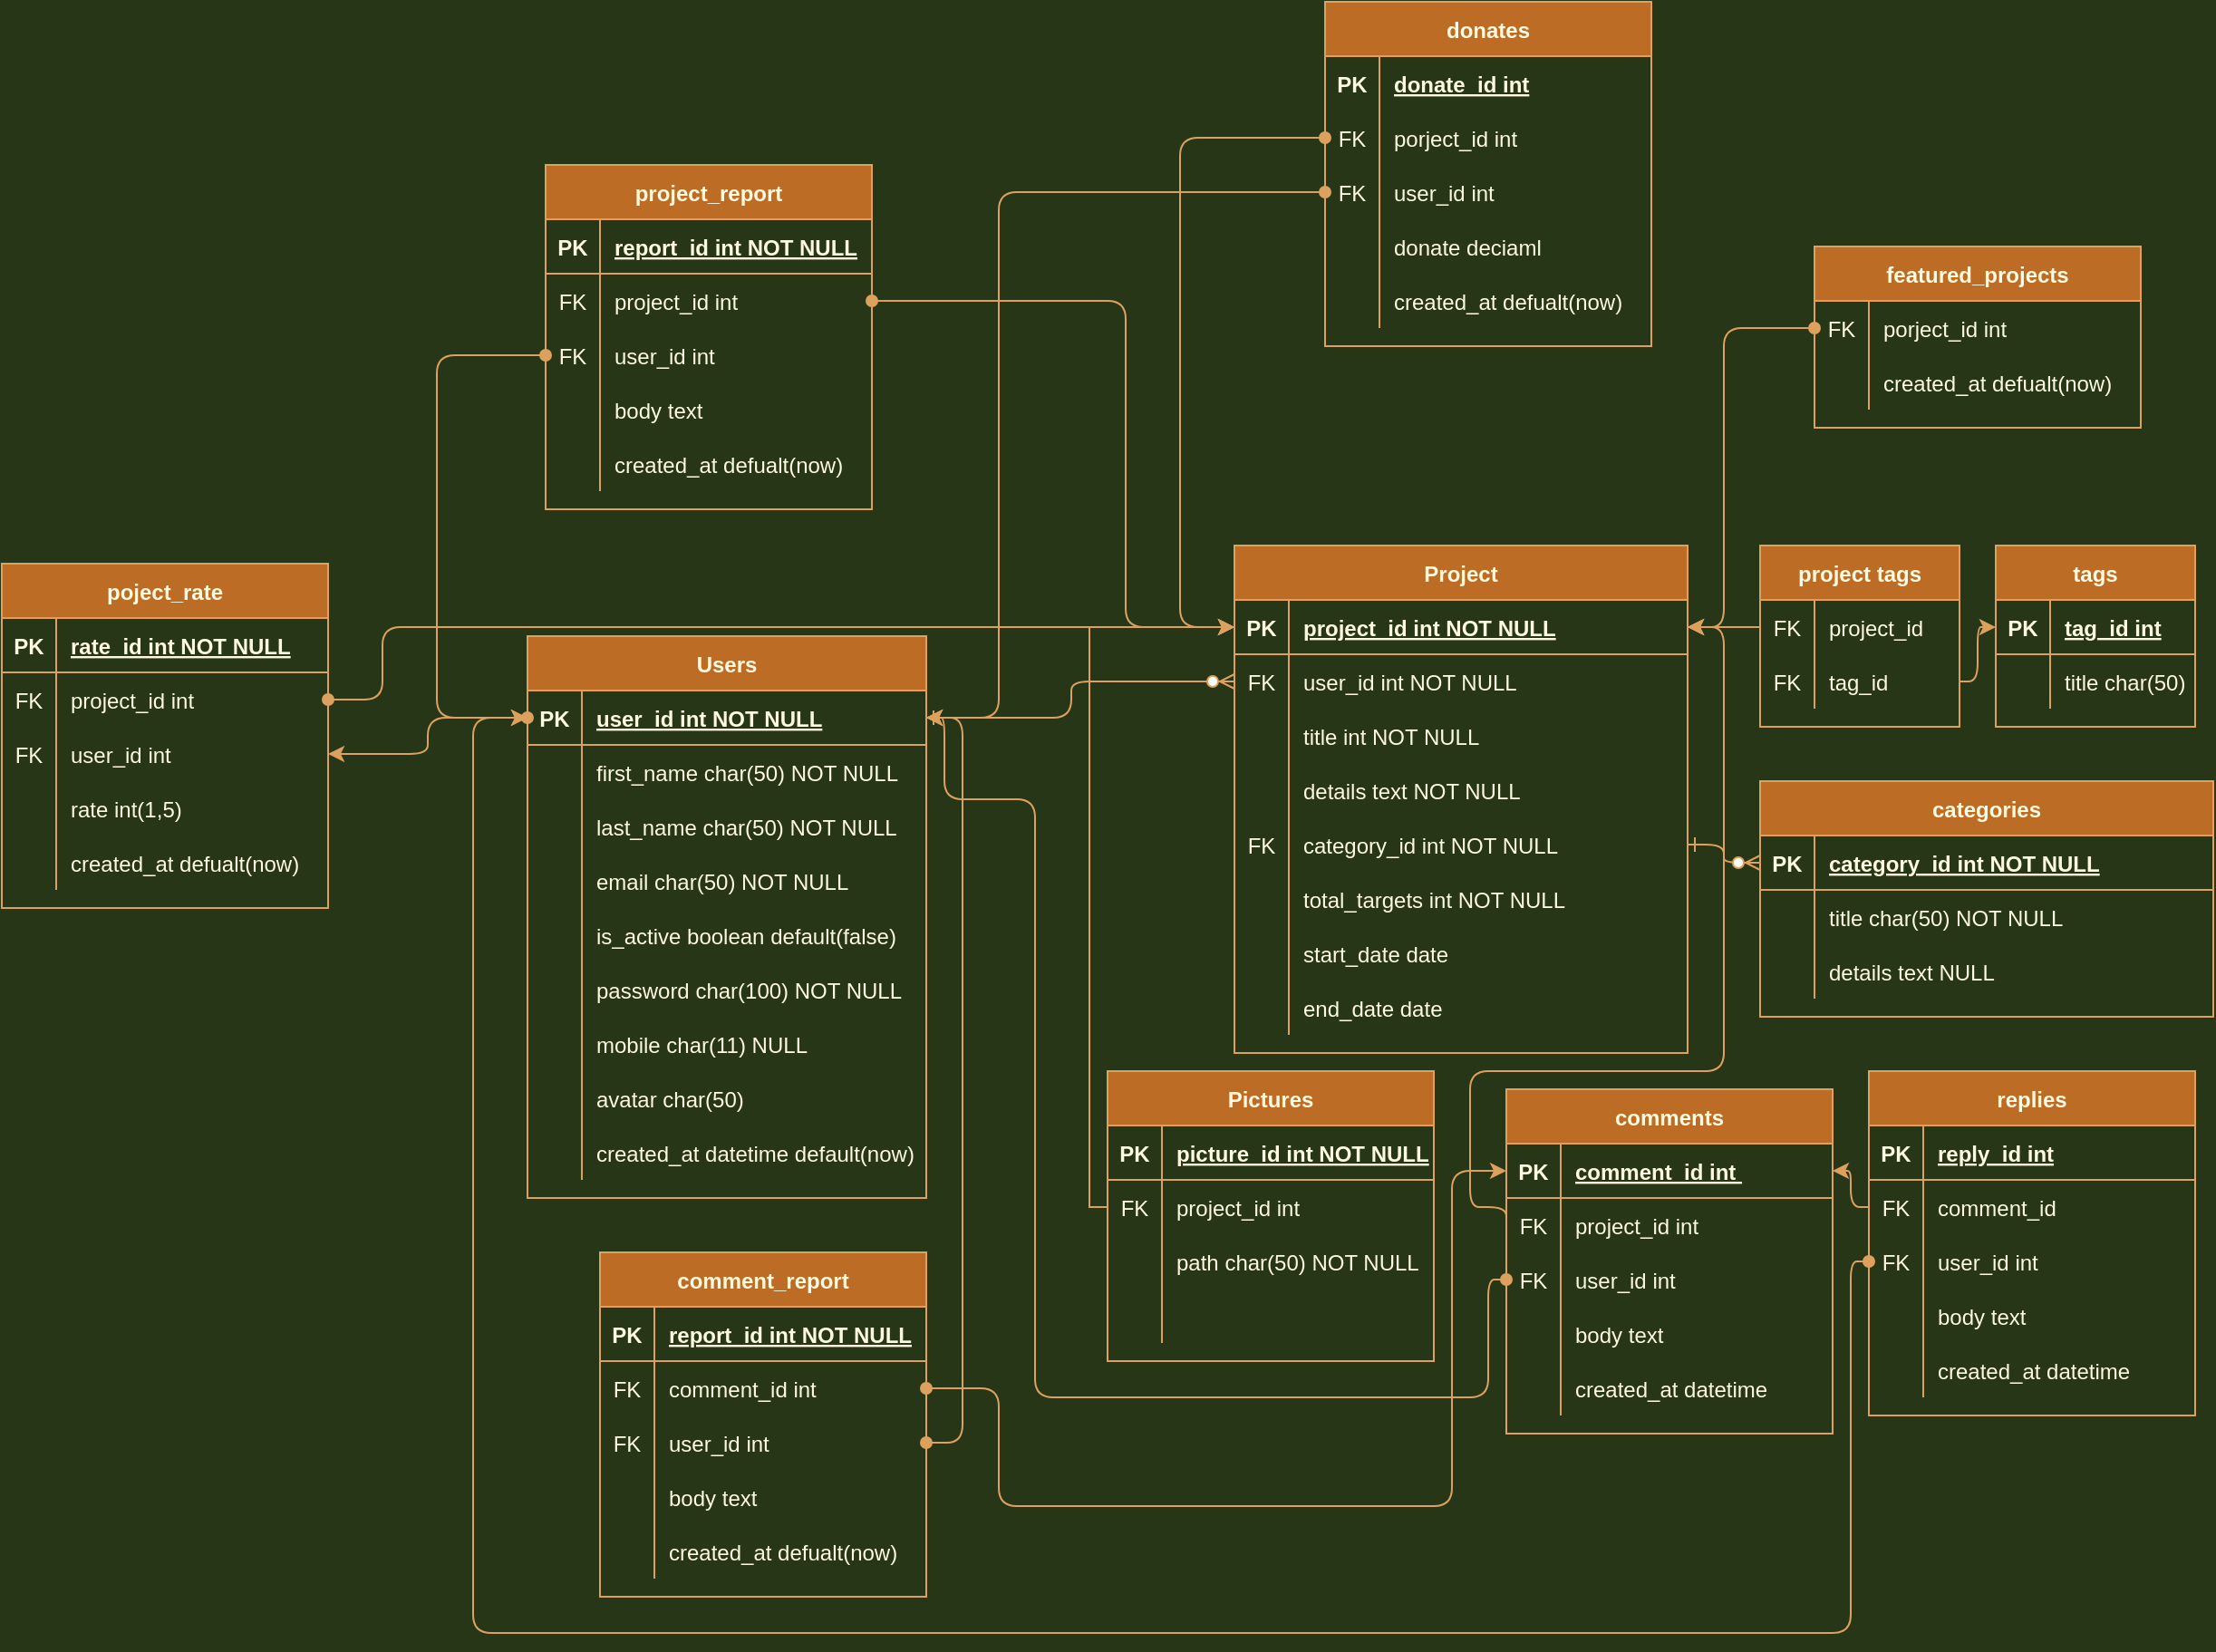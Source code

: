 <mxfile version="13.9.8" type="device"><diagram id="R2lEEEUBdFMjLlhIrx00" name="Page-1"><mxGraphModel dx="2290" dy="1809" grid="1" gridSize="10" guides="1" tooltips="1" connect="1" arrows="1" fold="1" page="1" pageScale="1" pageWidth="850" pageHeight="1100" background="#283618" math="0" shadow="0" extFonts="Permanent Marker^https://fonts.googleapis.com/css?family=Permanent+Marker"><root><mxCell id="0"/><mxCell id="1" parent="0"/><mxCell id="C-vyLk0tnHw3VtMMgP7b-1" value="" style="edgeStyle=elbowEdgeStyle;endArrow=ERzeroToMany;startArrow=ERone;endFill=1;startFill=0;strokeColor=#DDA15E;fontColor=#FEFAE0;entryX=0;entryY=0.5;entryDx=0;entryDy=0;labelBackgroundColor=#283618;exitX=1;exitY=0.5;exitDx=0;exitDy=0;" parent="1" source="C-vyLk0tnHw3VtMMgP7b-24" target="zth2jzuIAs9DTFiChXUD-56" edge="1"><mxGeometry width="100" height="100" relative="1" as="geometry"><mxPoint x="340" y="720" as="sourcePoint"/><mxPoint x="440" y="620" as="targetPoint"/><Array as="points"><mxPoint x="210" y="70"/><mxPoint x="190" y="85"/></Array></mxGeometry></mxCell><mxCell id="C-vyLk0tnHw3VtMMgP7b-12" value="" style="edgeStyle=orthogonalEdgeStyle;endArrow=ERzeroToMany;startArrow=ERone;endFill=1;startFill=0;exitX=1;exitY=0.5;exitDx=0;exitDy=0;strokeColor=#DDA15E;fontColor=#FEFAE0;labelBackgroundColor=#283618;" parent="1" source="zth2jzuIAs9DTFiChXUD-31" target="C-vyLk0tnHw3VtMMgP7b-14" edge="1"><mxGeometry width="100" height="100" relative="1" as="geometry"><mxPoint x="400" y="180" as="sourcePoint"/><mxPoint x="460" y="205" as="targetPoint"/></mxGeometry></mxCell><mxCell id="C-vyLk0tnHw3VtMMgP7b-2" value="Project" style="shape=table;startSize=30;container=1;collapsible=1;childLayout=tableLayout;fixedRows=1;rowLines=0;fontStyle=1;align=center;resizeLast=1;fillColor=#BC6C25;strokeColor=#DDA15E;fontColor=#FEFAE0;" parent="1" vertex="1"><mxGeometry x="300" y="10" width="250" height="280" as="geometry"/></mxCell><mxCell id="C-vyLk0tnHw3VtMMgP7b-3" value="" style="shape=partialRectangle;collapsible=0;dropTarget=0;pointerEvents=0;fillColor=none;points=[[0,0.5],[1,0.5]];portConstraint=eastwest;top=0;left=0;right=0;bottom=1;strokeColor=#DDA15E;fontColor=#FEFAE0;" parent="C-vyLk0tnHw3VtMMgP7b-2" vertex="1"><mxGeometry y="30" width="250" height="30" as="geometry"/></mxCell><mxCell id="C-vyLk0tnHw3VtMMgP7b-4" value="PK" style="shape=partialRectangle;overflow=hidden;connectable=0;fillColor=none;top=0;left=0;bottom=0;right=0;fontStyle=1;strokeColor=#DDA15E;fontColor=#FEFAE0;" parent="C-vyLk0tnHw3VtMMgP7b-3" vertex="1"><mxGeometry width="30" height="30" as="geometry"/></mxCell><mxCell id="C-vyLk0tnHw3VtMMgP7b-5" value="project_id int NOT NULL " style="shape=partialRectangle;overflow=hidden;connectable=0;fillColor=none;top=0;left=0;bottom=0;right=0;align=left;spacingLeft=6;fontStyle=5;strokeColor=#DDA15E;fontColor=#FEFAE0;" parent="C-vyLk0tnHw3VtMMgP7b-3" vertex="1"><mxGeometry x="30" width="220" height="30" as="geometry"/></mxCell><mxCell id="zth2jzuIAs9DTFiChXUD-56" style="shape=partialRectangle;collapsible=0;dropTarget=0;pointerEvents=0;fillColor=none;points=[[0,0.5],[1,0.5]];portConstraint=eastwest;top=0;left=0;right=0;bottom=0;strokeColor=#DDA15E;fontColor=#FEFAE0;" parent="C-vyLk0tnHw3VtMMgP7b-2" vertex="1"><mxGeometry y="60" width="250" height="30" as="geometry"/></mxCell><mxCell id="zth2jzuIAs9DTFiChXUD-57" value="FK" style="shape=partialRectangle;overflow=hidden;connectable=0;fillColor=none;top=0;left=0;bottom=0;right=0;strokeColor=#DDA15E;fontColor=#FEFAE0;" parent="zth2jzuIAs9DTFiChXUD-56" vertex="1"><mxGeometry width="30" height="30" as="geometry"/></mxCell><mxCell id="zth2jzuIAs9DTFiChXUD-58" value="user_id int NOT NULL" style="shape=partialRectangle;overflow=hidden;connectable=0;fillColor=none;top=0;left=0;bottom=0;right=0;align=left;spacingLeft=6;strokeColor=#DDA15E;fontColor=#FEFAE0;" parent="zth2jzuIAs9DTFiChXUD-56" vertex="1"><mxGeometry x="30" width="220" height="30" as="geometry"/></mxCell><mxCell id="C-vyLk0tnHw3VtMMgP7b-6" value="" style="shape=partialRectangle;collapsible=0;dropTarget=0;pointerEvents=0;fillColor=none;points=[[0,0.5],[1,0.5]];portConstraint=eastwest;top=0;left=0;right=0;bottom=0;strokeColor=#DDA15E;fontColor=#FEFAE0;" parent="C-vyLk0tnHw3VtMMgP7b-2" vertex="1"><mxGeometry y="90" width="250" height="30" as="geometry"/></mxCell><mxCell id="C-vyLk0tnHw3VtMMgP7b-7" value="" style="shape=partialRectangle;overflow=hidden;connectable=0;fillColor=none;top=0;left=0;bottom=0;right=0;strokeColor=#DDA15E;fontColor=#FEFAE0;" parent="C-vyLk0tnHw3VtMMgP7b-6" vertex="1"><mxGeometry width="30" height="30" as="geometry"/></mxCell><mxCell id="C-vyLk0tnHw3VtMMgP7b-8" value="title int NOT NULL" style="shape=partialRectangle;overflow=hidden;connectable=0;fillColor=none;top=0;left=0;bottom=0;right=0;align=left;spacingLeft=6;strokeColor=#DDA15E;fontColor=#FEFAE0;" parent="C-vyLk0tnHw3VtMMgP7b-6" vertex="1"><mxGeometry x="30" width="220" height="30" as="geometry"/></mxCell><mxCell id="C-vyLk0tnHw3VtMMgP7b-9" value="" style="shape=partialRectangle;collapsible=0;dropTarget=0;pointerEvents=0;fillColor=none;points=[[0,0.5],[1,0.5]];portConstraint=eastwest;top=0;left=0;right=0;bottom=0;strokeColor=#DDA15E;fontColor=#FEFAE0;" parent="C-vyLk0tnHw3VtMMgP7b-2" vertex="1"><mxGeometry y="120" width="250" height="30" as="geometry"/></mxCell><mxCell id="C-vyLk0tnHw3VtMMgP7b-10" value="" style="shape=partialRectangle;overflow=hidden;connectable=0;fillColor=none;top=0;left=0;bottom=0;right=0;strokeColor=#DDA15E;fontColor=#FEFAE0;" parent="C-vyLk0tnHw3VtMMgP7b-9" vertex="1"><mxGeometry width="30" height="30" as="geometry"/></mxCell><mxCell id="C-vyLk0tnHw3VtMMgP7b-11" value="details text NOT NULL" style="shape=partialRectangle;overflow=hidden;connectable=0;fillColor=none;top=0;left=0;bottom=0;right=0;align=left;spacingLeft=6;strokeColor=#DDA15E;fontColor=#FEFAE0;" parent="C-vyLk0tnHw3VtMMgP7b-9" vertex="1"><mxGeometry x="30" width="220" height="30" as="geometry"/></mxCell><mxCell id="zth2jzuIAs9DTFiChXUD-31" style="shape=partialRectangle;collapsible=0;dropTarget=0;pointerEvents=0;fillColor=none;points=[[0,0.5],[1,0.5]];portConstraint=eastwest;top=0;left=0;right=0;bottom=0;strokeColor=#DDA15E;fontColor=#FEFAE0;" parent="C-vyLk0tnHw3VtMMgP7b-2" vertex="1"><mxGeometry y="150" width="250" height="30" as="geometry"/></mxCell><mxCell id="zth2jzuIAs9DTFiChXUD-32" value="FK" style="shape=partialRectangle;overflow=hidden;connectable=0;fillColor=none;top=0;left=0;bottom=0;right=0;strokeColor=#DDA15E;fontColor=#FEFAE0;" parent="zth2jzuIAs9DTFiChXUD-31" vertex="1"><mxGeometry width="30" height="30" as="geometry"/></mxCell><mxCell id="zth2jzuIAs9DTFiChXUD-33" value="category_id int NOT NULL" style="shape=partialRectangle;overflow=hidden;connectable=0;fillColor=none;top=0;left=0;bottom=0;right=0;align=left;spacingLeft=6;strokeColor=#DDA15E;fontColor=#FEFAE0;" parent="zth2jzuIAs9DTFiChXUD-31" vertex="1"><mxGeometry x="30" width="220" height="30" as="geometry"/></mxCell><mxCell id="zth2jzuIAs9DTFiChXUD-28" style="shape=partialRectangle;collapsible=0;dropTarget=0;pointerEvents=0;fillColor=none;points=[[0,0.5],[1,0.5]];portConstraint=eastwest;top=0;left=0;right=0;bottom=0;strokeColor=#DDA15E;fontColor=#FEFAE0;" parent="C-vyLk0tnHw3VtMMgP7b-2" vertex="1"><mxGeometry y="180" width="250" height="30" as="geometry"/></mxCell><mxCell id="zth2jzuIAs9DTFiChXUD-29" value="" style="shape=partialRectangle;overflow=hidden;connectable=0;fillColor=none;top=0;left=0;bottom=0;right=0;strokeColor=#DDA15E;fontColor=#FEFAE0;" parent="zth2jzuIAs9DTFiChXUD-28" vertex="1"><mxGeometry width="30" height="30" as="geometry"/></mxCell><mxCell id="zth2jzuIAs9DTFiChXUD-30" value="total_targets int NOT NULL" style="shape=partialRectangle;overflow=hidden;connectable=0;fillColor=none;top=0;left=0;bottom=0;right=0;align=left;spacingLeft=6;strokeColor=#DDA15E;fontColor=#FEFAE0;" parent="zth2jzuIAs9DTFiChXUD-28" vertex="1"><mxGeometry x="30" width="220" height="30" as="geometry"/></mxCell><mxCell id="zth2jzuIAs9DTFiChXUD-53" style="shape=partialRectangle;collapsible=0;dropTarget=0;pointerEvents=0;fillColor=none;points=[[0,0.5],[1,0.5]];portConstraint=eastwest;top=0;left=0;right=0;bottom=0;strokeColor=#DDA15E;fontColor=#FEFAE0;" parent="C-vyLk0tnHw3VtMMgP7b-2" vertex="1"><mxGeometry y="210" width="250" height="30" as="geometry"/></mxCell><mxCell id="zth2jzuIAs9DTFiChXUD-54" style="shape=partialRectangle;overflow=hidden;connectable=0;fillColor=none;top=0;left=0;bottom=0;right=0;strokeColor=#DDA15E;fontColor=#FEFAE0;" parent="zth2jzuIAs9DTFiChXUD-53" vertex="1"><mxGeometry width="30" height="30" as="geometry"/></mxCell><mxCell id="zth2jzuIAs9DTFiChXUD-55" value="start_date date " style="shape=partialRectangle;overflow=hidden;connectable=0;fillColor=none;top=0;left=0;bottom=0;right=0;align=left;spacingLeft=6;strokeColor=#DDA15E;fontColor=#FEFAE0;" parent="zth2jzuIAs9DTFiChXUD-53" vertex="1"><mxGeometry x="30" width="220" height="30" as="geometry"/></mxCell><mxCell id="zth2jzuIAs9DTFiChXUD-50" style="shape=partialRectangle;collapsible=0;dropTarget=0;pointerEvents=0;fillColor=none;points=[[0,0.5],[1,0.5]];portConstraint=eastwest;top=0;left=0;right=0;bottom=0;strokeColor=#DDA15E;fontColor=#FEFAE0;" parent="C-vyLk0tnHw3VtMMgP7b-2" vertex="1"><mxGeometry y="240" width="250" height="30" as="geometry"/></mxCell><mxCell id="zth2jzuIAs9DTFiChXUD-51" style="shape=partialRectangle;overflow=hidden;connectable=0;fillColor=none;top=0;left=0;bottom=0;right=0;strokeColor=#DDA15E;fontColor=#FEFAE0;" parent="zth2jzuIAs9DTFiChXUD-50" vertex="1"><mxGeometry width="30" height="30" as="geometry"/></mxCell><mxCell id="zth2jzuIAs9DTFiChXUD-52" value="end_date date" style="shape=partialRectangle;overflow=hidden;connectable=0;fillColor=none;top=0;left=0;bottom=0;right=0;align=left;spacingLeft=6;strokeColor=#DDA15E;fontColor=#FEFAE0;" parent="zth2jzuIAs9DTFiChXUD-50" vertex="1"><mxGeometry x="30" width="220" height="30" as="geometry"/></mxCell><mxCell id="C-vyLk0tnHw3VtMMgP7b-13" value="categories" style="shape=table;startSize=30;container=1;collapsible=1;childLayout=tableLayout;fixedRows=1;rowLines=0;fontStyle=1;align=center;resizeLast=1;fillColor=#BC6C25;strokeColor=#DDA15E;fontColor=#FEFAE0;" parent="1" vertex="1"><mxGeometry x="590" y="140" width="250" height="130" as="geometry"/></mxCell><mxCell id="C-vyLk0tnHw3VtMMgP7b-14" value="" style="shape=partialRectangle;collapsible=0;dropTarget=0;pointerEvents=0;fillColor=none;points=[[0,0.5],[1,0.5]];portConstraint=eastwest;top=0;left=0;right=0;bottom=1;strokeColor=#DDA15E;fontColor=#FEFAE0;" parent="C-vyLk0tnHw3VtMMgP7b-13" vertex="1"><mxGeometry y="30" width="250" height="30" as="geometry"/></mxCell><mxCell id="C-vyLk0tnHw3VtMMgP7b-15" value="PK" style="shape=partialRectangle;overflow=hidden;connectable=0;fillColor=none;top=0;left=0;bottom=0;right=0;fontStyle=1;strokeColor=#DDA15E;fontColor=#FEFAE0;" parent="C-vyLk0tnHw3VtMMgP7b-14" vertex="1"><mxGeometry width="30" height="30" as="geometry"/></mxCell><mxCell id="C-vyLk0tnHw3VtMMgP7b-16" value="category_id int NOT NULL " style="shape=partialRectangle;overflow=hidden;connectable=0;fillColor=none;top=0;left=0;bottom=0;right=0;align=left;spacingLeft=6;fontStyle=5;strokeColor=#DDA15E;fontColor=#FEFAE0;" parent="C-vyLk0tnHw3VtMMgP7b-14" vertex="1"><mxGeometry x="30" width="220" height="30" as="geometry"/></mxCell><mxCell id="C-vyLk0tnHw3VtMMgP7b-17" value="" style="shape=partialRectangle;collapsible=0;dropTarget=0;pointerEvents=0;fillColor=none;points=[[0,0.5],[1,0.5]];portConstraint=eastwest;top=0;left=0;right=0;bottom=0;strokeColor=#DDA15E;fontColor=#FEFAE0;" parent="C-vyLk0tnHw3VtMMgP7b-13" vertex="1"><mxGeometry y="60" width="250" height="30" as="geometry"/></mxCell><mxCell id="C-vyLk0tnHw3VtMMgP7b-18" value="" style="shape=partialRectangle;overflow=hidden;connectable=0;fillColor=none;top=0;left=0;bottom=0;right=0;strokeColor=#DDA15E;fontColor=#FEFAE0;" parent="C-vyLk0tnHw3VtMMgP7b-17" vertex="1"><mxGeometry width="30" height="30" as="geometry"/></mxCell><mxCell id="C-vyLk0tnHw3VtMMgP7b-19" value="title char(50) NOT NULL" style="shape=partialRectangle;overflow=hidden;connectable=0;fillColor=none;top=0;left=0;bottom=0;right=0;align=left;spacingLeft=6;strokeColor=#DDA15E;fontColor=#FEFAE0;" parent="C-vyLk0tnHw3VtMMgP7b-17" vertex="1"><mxGeometry x="30" width="220" height="30" as="geometry"/></mxCell><mxCell id="C-vyLk0tnHw3VtMMgP7b-20" value="" style="shape=partialRectangle;collapsible=0;dropTarget=0;pointerEvents=0;fillColor=none;points=[[0,0.5],[1,0.5]];portConstraint=eastwest;top=0;left=0;right=0;bottom=0;strokeColor=#DDA15E;fontColor=#FEFAE0;" parent="C-vyLk0tnHw3VtMMgP7b-13" vertex="1"><mxGeometry y="90" width="250" height="30" as="geometry"/></mxCell><mxCell id="C-vyLk0tnHw3VtMMgP7b-21" value="" style="shape=partialRectangle;overflow=hidden;connectable=0;fillColor=none;top=0;left=0;bottom=0;right=0;strokeColor=#DDA15E;fontColor=#FEFAE0;" parent="C-vyLk0tnHw3VtMMgP7b-20" vertex="1"><mxGeometry width="30" height="30" as="geometry"/></mxCell><mxCell id="C-vyLk0tnHw3VtMMgP7b-22" value="details text NULL" style="shape=partialRectangle;overflow=hidden;connectable=0;fillColor=none;top=0;left=0;bottom=0;right=0;align=left;spacingLeft=6;strokeColor=#DDA15E;fontColor=#FEFAE0;" parent="C-vyLk0tnHw3VtMMgP7b-20" vertex="1"><mxGeometry x="30" width="220" height="30" as="geometry"/></mxCell><mxCell id="C-vyLk0tnHw3VtMMgP7b-23" value="Users" style="shape=table;startSize=30;container=1;collapsible=1;childLayout=tableLayout;fixedRows=1;rowLines=0;fontStyle=1;align=center;resizeLast=1;fillColor=#BC6C25;strokeColor=#DDA15E;fontColor=#FEFAE0;" parent="1" vertex="1"><mxGeometry x="-90" y="60" width="220" height="310" as="geometry"/></mxCell><mxCell id="C-vyLk0tnHw3VtMMgP7b-24" value="" style="shape=partialRectangle;collapsible=0;dropTarget=0;pointerEvents=0;fillColor=none;points=[[0,0.5],[1,0.5]];portConstraint=eastwest;top=0;left=0;right=0;bottom=1;strokeColor=#DDA15E;fontColor=#FEFAE0;" parent="C-vyLk0tnHw3VtMMgP7b-23" vertex="1"><mxGeometry y="30" width="220" height="30" as="geometry"/></mxCell><mxCell id="C-vyLk0tnHw3VtMMgP7b-25" value="PK" style="shape=partialRectangle;overflow=hidden;connectable=0;fillColor=none;top=0;left=0;bottom=0;right=0;fontStyle=1;strokeColor=#DDA15E;fontColor=#FEFAE0;" parent="C-vyLk0tnHw3VtMMgP7b-24" vertex="1"><mxGeometry width="30" height="30" as="geometry"/></mxCell><mxCell id="C-vyLk0tnHw3VtMMgP7b-26" value="user_id int NOT NULL " style="shape=partialRectangle;overflow=hidden;connectable=0;fillColor=none;top=0;left=0;bottom=0;right=0;align=left;spacingLeft=6;fontStyle=5;strokeColor=#DDA15E;fontColor=#FEFAE0;" parent="C-vyLk0tnHw3VtMMgP7b-24" vertex="1"><mxGeometry x="30" width="190" height="30" as="geometry"/></mxCell><mxCell id="C-vyLk0tnHw3VtMMgP7b-27" value="" style="shape=partialRectangle;collapsible=0;dropTarget=0;pointerEvents=0;fillColor=none;points=[[0,0.5],[1,0.5]];portConstraint=eastwest;top=0;left=0;right=0;bottom=0;strokeColor=#DDA15E;fontColor=#FEFAE0;" parent="C-vyLk0tnHw3VtMMgP7b-23" vertex="1"><mxGeometry y="60" width="220" height="30" as="geometry"/></mxCell><mxCell id="C-vyLk0tnHw3VtMMgP7b-28" value="" style="shape=partialRectangle;overflow=hidden;connectable=0;fillColor=none;top=0;left=0;bottom=0;right=0;strokeColor=#DDA15E;fontColor=#FEFAE0;" parent="C-vyLk0tnHw3VtMMgP7b-27" vertex="1"><mxGeometry width="30" height="30" as="geometry"/></mxCell><mxCell id="C-vyLk0tnHw3VtMMgP7b-29" value="first_name char(50) NOT NULL" style="shape=partialRectangle;overflow=hidden;connectable=0;fillColor=none;top=0;left=0;bottom=0;right=0;align=left;spacingLeft=6;strokeColor=#DDA15E;fontColor=#FEFAE0;" parent="C-vyLk0tnHw3VtMMgP7b-27" vertex="1"><mxGeometry x="30" width="190" height="30" as="geometry"/></mxCell><mxCell id="zth2jzuIAs9DTFiChXUD-1" style="shape=partialRectangle;collapsible=0;dropTarget=0;pointerEvents=0;fillColor=none;points=[[0,0.5],[1,0.5]];portConstraint=eastwest;top=0;left=0;right=0;bottom=0;strokeColor=#DDA15E;fontColor=#FEFAE0;" parent="C-vyLk0tnHw3VtMMgP7b-23" vertex="1"><mxGeometry y="90" width="220" height="30" as="geometry"/></mxCell><mxCell id="zth2jzuIAs9DTFiChXUD-2" style="shape=partialRectangle;overflow=hidden;connectable=0;fillColor=none;top=0;left=0;bottom=0;right=0;strokeColor=#DDA15E;fontColor=#FEFAE0;" parent="zth2jzuIAs9DTFiChXUD-1" vertex="1"><mxGeometry width="30" height="30" as="geometry"/></mxCell><mxCell id="zth2jzuIAs9DTFiChXUD-3" value="last_name char(50) NOT NULL" style="shape=partialRectangle;overflow=hidden;connectable=0;fillColor=none;top=0;left=0;bottom=0;right=0;align=left;spacingLeft=6;strokeColor=#DDA15E;fontColor=#FEFAE0;" parent="zth2jzuIAs9DTFiChXUD-1" vertex="1"><mxGeometry x="30" width="190" height="30" as="geometry"/></mxCell><mxCell id="zth2jzuIAs9DTFiChXUD-16" style="shape=partialRectangle;collapsible=0;dropTarget=0;pointerEvents=0;fillColor=none;points=[[0,0.5],[1,0.5]];portConstraint=eastwest;top=0;left=0;right=0;bottom=0;strokeColor=#DDA15E;fontColor=#FEFAE0;" parent="C-vyLk0tnHw3VtMMgP7b-23" vertex="1"><mxGeometry y="120" width="220" height="30" as="geometry"/></mxCell><mxCell id="zth2jzuIAs9DTFiChXUD-17" style="shape=partialRectangle;overflow=hidden;connectable=0;fillColor=none;top=0;left=0;bottom=0;right=0;strokeColor=#DDA15E;fontColor=#FEFAE0;" parent="zth2jzuIAs9DTFiChXUD-16" vertex="1"><mxGeometry width="30" height="30" as="geometry"/></mxCell><mxCell id="zth2jzuIAs9DTFiChXUD-18" value="email char(50) NOT NULL" style="shape=partialRectangle;overflow=hidden;connectable=0;fillColor=none;top=0;left=0;bottom=0;right=0;align=left;spacingLeft=6;strokeColor=#DDA15E;fontColor=#FEFAE0;" parent="zth2jzuIAs9DTFiChXUD-16" vertex="1"><mxGeometry x="30" width="190" height="30" as="geometry"/></mxCell><mxCell id="zth2jzuIAs9DTFiChXUD-13" style="shape=partialRectangle;collapsible=0;dropTarget=0;pointerEvents=0;fillColor=none;points=[[0,0.5],[1,0.5]];portConstraint=eastwest;top=0;left=0;right=0;bottom=0;strokeColor=#DDA15E;fontColor=#FEFAE0;" parent="C-vyLk0tnHw3VtMMgP7b-23" vertex="1"><mxGeometry y="150" width="220" height="30" as="geometry"/></mxCell><mxCell id="zth2jzuIAs9DTFiChXUD-14" style="shape=partialRectangle;overflow=hidden;connectable=0;fillColor=none;top=0;left=0;bottom=0;right=0;strokeColor=#DDA15E;fontColor=#FEFAE0;" parent="zth2jzuIAs9DTFiChXUD-13" vertex="1"><mxGeometry width="30" height="30" as="geometry"/></mxCell><mxCell id="zth2jzuIAs9DTFiChXUD-15" value="is_active boolean default(false)" style="shape=partialRectangle;overflow=hidden;connectable=0;fillColor=none;top=0;left=0;bottom=0;right=0;align=left;spacingLeft=6;strokeColor=#DDA15E;fontColor=#FEFAE0;" parent="zth2jzuIAs9DTFiChXUD-13" vertex="1"><mxGeometry x="30" width="190" height="30" as="geometry"/></mxCell><mxCell id="zth2jzuIAs9DTFiChXUD-10" style="shape=partialRectangle;collapsible=0;dropTarget=0;pointerEvents=0;fillColor=none;points=[[0,0.5],[1,0.5]];portConstraint=eastwest;top=0;left=0;right=0;bottom=0;strokeColor=#DDA15E;fontColor=#FEFAE0;" parent="C-vyLk0tnHw3VtMMgP7b-23" vertex="1"><mxGeometry y="180" width="220" height="30" as="geometry"/></mxCell><mxCell id="zth2jzuIAs9DTFiChXUD-11" value="" style="shape=partialRectangle;overflow=hidden;connectable=0;fillColor=none;top=0;left=0;bottom=0;right=0;strokeColor=#DDA15E;fontColor=#FEFAE0;" parent="zth2jzuIAs9DTFiChXUD-10" vertex="1"><mxGeometry width="30" height="30" as="geometry"/></mxCell><mxCell id="zth2jzuIAs9DTFiChXUD-12" value="password char(100) NOT NULL" style="shape=partialRectangle;overflow=hidden;connectable=0;fillColor=none;top=0;left=0;bottom=0;right=0;align=left;spacingLeft=6;strokeColor=#DDA15E;fontColor=#FEFAE0;" parent="zth2jzuIAs9DTFiChXUD-10" vertex="1"><mxGeometry x="30" width="190" height="30" as="geometry"/></mxCell><mxCell id="zth2jzuIAs9DTFiChXUD-7" style="shape=partialRectangle;collapsible=0;dropTarget=0;pointerEvents=0;fillColor=none;points=[[0,0.5],[1,0.5]];portConstraint=eastwest;top=0;left=0;right=0;bottom=0;strokeColor=#DDA15E;fontColor=#FEFAE0;" parent="C-vyLk0tnHw3VtMMgP7b-23" vertex="1"><mxGeometry y="210" width="220" height="30" as="geometry"/></mxCell><mxCell id="zth2jzuIAs9DTFiChXUD-8" style="shape=partialRectangle;overflow=hidden;connectable=0;fillColor=none;top=0;left=0;bottom=0;right=0;strokeColor=#DDA15E;fontColor=#FEFAE0;" parent="zth2jzuIAs9DTFiChXUD-7" vertex="1"><mxGeometry width="30" height="30" as="geometry"/></mxCell><mxCell id="zth2jzuIAs9DTFiChXUD-9" value="mobile char(11) NULL" style="shape=partialRectangle;overflow=hidden;connectable=0;fillColor=none;top=0;left=0;bottom=0;right=0;align=left;spacingLeft=6;strokeColor=#DDA15E;fontColor=#FEFAE0;" parent="zth2jzuIAs9DTFiChXUD-7" vertex="1"><mxGeometry x="30" width="190" height="30" as="geometry"/></mxCell><mxCell id="zth2jzuIAs9DTFiChXUD-19" style="shape=partialRectangle;collapsible=0;dropTarget=0;pointerEvents=0;fillColor=none;points=[[0,0.5],[1,0.5]];portConstraint=eastwest;top=0;left=0;right=0;bottom=0;strokeColor=#DDA15E;fontColor=#FEFAE0;" parent="C-vyLk0tnHw3VtMMgP7b-23" vertex="1"><mxGeometry y="240" width="220" height="30" as="geometry"/></mxCell><mxCell id="zth2jzuIAs9DTFiChXUD-20" style="shape=partialRectangle;overflow=hidden;connectable=0;fillColor=none;top=0;left=0;bottom=0;right=0;strokeColor=#DDA15E;fontColor=#FEFAE0;" parent="zth2jzuIAs9DTFiChXUD-19" vertex="1"><mxGeometry width="30" height="30" as="geometry"/></mxCell><mxCell id="zth2jzuIAs9DTFiChXUD-21" value="avatar char(50)" style="shape=partialRectangle;overflow=hidden;connectable=0;fillColor=none;top=0;left=0;bottom=0;right=0;align=left;spacingLeft=6;strokeColor=#DDA15E;fontColor=#FEFAE0;" parent="zth2jzuIAs9DTFiChXUD-19" vertex="1"><mxGeometry x="30" width="190" height="30" as="geometry"/></mxCell><mxCell id="zth2jzuIAs9DTFiChXUD-22" style="shape=partialRectangle;collapsible=0;dropTarget=0;pointerEvents=0;fillColor=none;points=[[0,0.5],[1,0.5]];portConstraint=eastwest;top=0;left=0;right=0;bottom=0;strokeColor=#DDA15E;fontColor=#FEFAE0;" parent="C-vyLk0tnHw3VtMMgP7b-23" vertex="1"><mxGeometry y="270" width="220" height="30" as="geometry"/></mxCell><mxCell id="zth2jzuIAs9DTFiChXUD-23" style="shape=partialRectangle;overflow=hidden;connectable=0;fillColor=none;top=0;left=0;bottom=0;right=0;strokeColor=#DDA15E;fontColor=#FEFAE0;" parent="zth2jzuIAs9DTFiChXUD-22" vertex="1"><mxGeometry width="30" height="30" as="geometry"/></mxCell><mxCell id="zth2jzuIAs9DTFiChXUD-24" value="created_at datetime default(now)" style="shape=partialRectangle;overflow=hidden;connectable=0;fillColor=none;top=0;left=0;bottom=0;right=0;align=left;spacingLeft=6;strokeColor=#DDA15E;fontColor=#FEFAE0;" parent="zth2jzuIAs9DTFiChXUD-22" vertex="1"><mxGeometry x="30" width="190" height="30" as="geometry"/></mxCell><mxCell id="zth2jzuIAs9DTFiChXUD-35" value="Pictures" style="shape=table;startSize=30;container=1;collapsible=1;childLayout=tableLayout;fixedRows=1;rowLines=0;fontStyle=1;align=center;resizeLast=1;fillColor=#BC6C25;strokeColor=#DDA15E;fontColor=#FEFAE0;" parent="1" vertex="1"><mxGeometry x="230" y="300" width="180" height="160" as="geometry"/></mxCell><mxCell id="zth2jzuIAs9DTFiChXUD-36" value="" style="shape=partialRectangle;collapsible=0;dropTarget=0;pointerEvents=0;fillColor=none;top=0;left=0;bottom=1;right=0;points=[[0,0.5],[1,0.5]];portConstraint=eastwest;strokeColor=#DDA15E;fontColor=#FEFAE0;" parent="zth2jzuIAs9DTFiChXUD-35" vertex="1"><mxGeometry y="30" width="180" height="30" as="geometry"/></mxCell><mxCell id="zth2jzuIAs9DTFiChXUD-37" value="PK" style="shape=partialRectangle;connectable=0;fillColor=none;top=0;left=0;bottom=0;right=0;fontStyle=1;overflow=hidden;strokeColor=#DDA15E;fontColor=#FEFAE0;" parent="zth2jzuIAs9DTFiChXUD-36" vertex="1"><mxGeometry width="30" height="30" as="geometry"/></mxCell><mxCell id="zth2jzuIAs9DTFiChXUD-38" value="picture_id int NOT NULL" style="shape=partialRectangle;connectable=0;fillColor=none;top=0;left=0;bottom=0;right=0;align=left;spacingLeft=6;fontStyle=5;overflow=hidden;strokeColor=#DDA15E;fontColor=#FEFAE0;" parent="zth2jzuIAs9DTFiChXUD-36" vertex="1"><mxGeometry x="30" width="150" height="30" as="geometry"/></mxCell><mxCell id="zth2jzuIAs9DTFiChXUD-39" value="" style="shape=partialRectangle;collapsible=0;dropTarget=0;pointerEvents=0;fillColor=none;top=0;left=0;bottom=0;right=0;points=[[0,0.5],[1,0.5]];portConstraint=eastwest;strokeColor=#DDA15E;fontColor=#FEFAE0;" parent="zth2jzuIAs9DTFiChXUD-35" vertex="1"><mxGeometry y="60" width="180" height="30" as="geometry"/></mxCell><mxCell id="zth2jzuIAs9DTFiChXUD-40" value="FK" style="shape=partialRectangle;connectable=0;fillColor=none;top=0;left=0;bottom=0;right=0;editable=1;overflow=hidden;strokeColor=#DDA15E;fontColor=#FEFAE0;" parent="zth2jzuIAs9DTFiChXUD-39" vertex="1"><mxGeometry width="30" height="30" as="geometry"/></mxCell><mxCell id="zth2jzuIAs9DTFiChXUD-41" value="project_id int" style="shape=partialRectangle;connectable=0;fillColor=none;top=0;left=0;bottom=0;right=0;align=left;spacingLeft=6;overflow=hidden;strokeColor=#DDA15E;fontColor=#FEFAE0;" parent="zth2jzuIAs9DTFiChXUD-39" vertex="1"><mxGeometry x="30" width="150" height="30" as="geometry"/></mxCell><mxCell id="zth2jzuIAs9DTFiChXUD-42" value="" style="shape=partialRectangle;collapsible=0;dropTarget=0;pointerEvents=0;fillColor=none;top=0;left=0;bottom=0;right=0;points=[[0,0.5],[1,0.5]];portConstraint=eastwest;strokeColor=#DDA15E;fontColor=#FEFAE0;" parent="zth2jzuIAs9DTFiChXUD-35" vertex="1"><mxGeometry y="90" width="180" height="30" as="geometry"/></mxCell><mxCell id="zth2jzuIAs9DTFiChXUD-43" value="" style="shape=partialRectangle;connectable=0;fillColor=none;top=0;left=0;bottom=0;right=0;editable=1;overflow=hidden;strokeColor=#DDA15E;fontColor=#FEFAE0;" parent="zth2jzuIAs9DTFiChXUD-42" vertex="1"><mxGeometry width="30" height="30" as="geometry"/></mxCell><mxCell id="zth2jzuIAs9DTFiChXUD-44" value="path char(50) NOT NULL" style="shape=partialRectangle;connectable=0;fillColor=none;top=0;left=0;bottom=0;right=0;align=left;spacingLeft=6;overflow=hidden;strokeColor=#DDA15E;fontColor=#FEFAE0;" parent="zth2jzuIAs9DTFiChXUD-42" vertex="1"><mxGeometry x="30" width="150" height="30" as="geometry"/></mxCell><mxCell id="zth2jzuIAs9DTFiChXUD-45" value="" style="shape=partialRectangle;collapsible=0;dropTarget=0;pointerEvents=0;fillColor=none;top=0;left=0;bottom=0;right=0;points=[[0,0.5],[1,0.5]];portConstraint=eastwest;strokeColor=#DDA15E;fontColor=#FEFAE0;" parent="zth2jzuIAs9DTFiChXUD-35" vertex="1"><mxGeometry y="120" width="180" height="30" as="geometry"/></mxCell><mxCell id="zth2jzuIAs9DTFiChXUD-46" value="" style="shape=partialRectangle;connectable=0;fillColor=none;top=0;left=0;bottom=0;right=0;editable=1;overflow=hidden;strokeColor=#DDA15E;fontColor=#FEFAE0;" parent="zth2jzuIAs9DTFiChXUD-45" vertex="1"><mxGeometry width="30" height="30" as="geometry"/></mxCell><mxCell id="zth2jzuIAs9DTFiChXUD-47" value="" style="shape=partialRectangle;connectable=0;fillColor=none;top=0;left=0;bottom=0;right=0;align=left;spacingLeft=6;overflow=hidden;strokeColor=#DDA15E;fontColor=#FEFAE0;" parent="zth2jzuIAs9DTFiChXUD-45" vertex="1"><mxGeometry x="30" width="150" height="30" as="geometry"/></mxCell><mxCell id="zth2jzuIAs9DTFiChXUD-49" style="edgeStyle=orthogonalEdgeStyle;rounded=0;orthogonalLoop=1;jettySize=auto;html=1;exitX=0;exitY=0.5;exitDx=0;exitDy=0;entryX=0;entryY=0.5;entryDx=0;entryDy=0;strokeColor=#DDA15E;fontColor=#FEFAE0;labelBackgroundColor=#283618;" parent="1" source="zth2jzuIAs9DTFiChXUD-39" target="C-vyLk0tnHw3VtMMgP7b-3" edge="1"><mxGeometry relative="1" as="geometry"><Array as="points"><mxPoint x="220" y="375"/><mxPoint x="220" y="55"/></Array></mxGeometry></mxCell><mxCell id="zth2jzuIAs9DTFiChXUD-73" value="tags" style="shape=table;startSize=30;container=1;collapsible=1;childLayout=tableLayout;fixedRows=1;rowLines=0;fontStyle=1;align=center;resizeLast=1;fillColor=#BC6C25;strokeColor=#DDA15E;fontColor=#FEFAE0;" parent="1" vertex="1"><mxGeometry x="720" y="10" width="110" height="100" as="geometry"/></mxCell><mxCell id="zth2jzuIAs9DTFiChXUD-74" value="" style="shape=partialRectangle;collapsible=0;dropTarget=0;pointerEvents=0;fillColor=none;top=0;left=0;bottom=1;right=0;points=[[0,0.5],[1,0.5]];portConstraint=eastwest;strokeColor=#DDA15E;fontColor=#FEFAE0;" parent="zth2jzuIAs9DTFiChXUD-73" vertex="1"><mxGeometry y="30" width="110" height="30" as="geometry"/></mxCell><mxCell id="zth2jzuIAs9DTFiChXUD-75" value="PK" style="shape=partialRectangle;connectable=0;fillColor=none;top=0;left=0;bottom=0;right=0;fontStyle=1;overflow=hidden;strokeColor=#DDA15E;fontColor=#FEFAE0;" parent="zth2jzuIAs9DTFiChXUD-74" vertex="1"><mxGeometry width="30" height="30" as="geometry"/></mxCell><mxCell id="zth2jzuIAs9DTFiChXUD-76" value="tag_id int" style="shape=partialRectangle;connectable=0;fillColor=none;top=0;left=0;bottom=0;right=0;align=left;spacingLeft=6;fontStyle=5;overflow=hidden;strokeColor=#DDA15E;fontColor=#FEFAE0;" parent="zth2jzuIAs9DTFiChXUD-74" vertex="1"><mxGeometry x="30" width="80" height="30" as="geometry"/></mxCell><mxCell id="zth2jzuIAs9DTFiChXUD-77" value="" style="shape=partialRectangle;collapsible=0;dropTarget=0;pointerEvents=0;fillColor=none;top=0;left=0;bottom=0;right=0;points=[[0,0.5],[1,0.5]];portConstraint=eastwest;strokeColor=#DDA15E;fontColor=#FEFAE0;" parent="zth2jzuIAs9DTFiChXUD-73" vertex="1"><mxGeometry y="60" width="110" height="30" as="geometry"/></mxCell><mxCell id="zth2jzuIAs9DTFiChXUD-78" value="" style="shape=partialRectangle;connectable=0;fillColor=none;top=0;left=0;bottom=0;right=0;editable=1;overflow=hidden;strokeColor=#DDA15E;fontColor=#FEFAE0;" parent="zth2jzuIAs9DTFiChXUD-77" vertex="1"><mxGeometry width="30" height="30" as="geometry"/></mxCell><mxCell id="zth2jzuIAs9DTFiChXUD-79" value="title char(50)" style="shape=partialRectangle;connectable=0;fillColor=none;top=0;left=0;bottom=0;right=0;align=left;spacingLeft=6;overflow=hidden;strokeColor=#DDA15E;fontColor=#FEFAE0;" parent="zth2jzuIAs9DTFiChXUD-77" vertex="1"><mxGeometry x="30" width="80" height="30" as="geometry"/></mxCell><mxCell id="zth2jzuIAs9DTFiChXUD-86" value="project tags" style="shape=table;startSize=30;container=1;collapsible=1;childLayout=tableLayout;fixedRows=1;rowLines=0;fontStyle=1;align=center;resizeLast=1;fillColor=#BC6C25;strokeColor=#DDA15E;fontColor=#FEFAE0;" parent="1" vertex="1"><mxGeometry x="590" y="10" width="110" height="100" as="geometry"/></mxCell><mxCell id="zth2jzuIAs9DTFiChXUD-90" value="" style="shape=partialRectangle;collapsible=0;dropTarget=0;pointerEvents=0;fillColor=none;top=0;left=0;bottom=0;right=0;points=[[0,0.5],[1,0.5]];portConstraint=eastwest;strokeColor=#DDA15E;fontColor=#FEFAE0;" parent="zth2jzuIAs9DTFiChXUD-86" vertex="1"><mxGeometry y="30" width="110" height="30" as="geometry"/></mxCell><mxCell id="zth2jzuIAs9DTFiChXUD-91" value="FK" style="shape=partialRectangle;connectable=0;fillColor=none;top=0;left=0;bottom=0;right=0;editable=1;overflow=hidden;strokeColor=#DDA15E;fontColor=#FEFAE0;" parent="zth2jzuIAs9DTFiChXUD-90" vertex="1"><mxGeometry width="30" height="30" as="geometry"/></mxCell><mxCell id="zth2jzuIAs9DTFiChXUD-92" value="project_id" style="shape=partialRectangle;connectable=0;fillColor=none;top=0;left=0;bottom=0;right=0;align=left;spacingLeft=6;overflow=hidden;strokeColor=#DDA15E;fontColor=#FEFAE0;" parent="zth2jzuIAs9DTFiChXUD-90" vertex="1"><mxGeometry x="30" width="80" height="30" as="geometry"/></mxCell><mxCell id="zth2jzuIAs9DTFiChXUD-93" value="" style="shape=partialRectangle;collapsible=0;dropTarget=0;pointerEvents=0;fillColor=none;top=0;left=0;bottom=0;right=0;points=[[0,0.5],[1,0.5]];portConstraint=eastwest;strokeColor=#DDA15E;fontColor=#FEFAE0;" parent="zth2jzuIAs9DTFiChXUD-86" vertex="1"><mxGeometry y="60" width="110" height="30" as="geometry"/></mxCell><mxCell id="zth2jzuIAs9DTFiChXUD-94" value="FK" style="shape=partialRectangle;connectable=0;fillColor=none;top=0;left=0;bottom=0;right=0;editable=1;overflow=hidden;strokeColor=#DDA15E;fontColor=#FEFAE0;" parent="zth2jzuIAs9DTFiChXUD-93" vertex="1"><mxGeometry width="30" height="30" as="geometry"/></mxCell><mxCell id="zth2jzuIAs9DTFiChXUD-95" value="tag_id" style="shape=partialRectangle;connectable=0;fillColor=none;top=0;left=0;bottom=0;right=0;align=left;spacingLeft=6;overflow=hidden;strokeColor=#DDA15E;fontColor=#FEFAE0;" parent="zth2jzuIAs9DTFiChXUD-93" vertex="1"><mxGeometry x="30" width="80" height="30" as="geometry"/></mxCell><mxCell id="zth2jzuIAs9DTFiChXUD-99" style="edgeStyle=orthogonalEdgeStyle;curved=0;rounded=1;sketch=0;orthogonalLoop=1;jettySize=auto;html=1;exitX=0;exitY=0.5;exitDx=0;exitDy=0;entryX=1;entryY=0.5;entryDx=0;entryDy=0;strokeColor=#DDA15E;fillColor=#BC6C25;fontColor=#FEFAE0;labelBackgroundColor=#283618;" parent="1" source="zth2jzuIAs9DTFiChXUD-90" target="C-vyLk0tnHw3VtMMgP7b-3" edge="1"><mxGeometry relative="1" as="geometry"/></mxCell><mxCell id="zth2jzuIAs9DTFiChXUD-100" style="edgeStyle=orthogonalEdgeStyle;rounded=1;sketch=0;orthogonalLoop=1;jettySize=auto;html=1;exitX=1;exitY=0.5;exitDx=0;exitDy=0;entryX=0;entryY=0.5;entryDx=0;entryDy=0;strokeColor=#DDA15E;fillColor=#BC6C25;fontColor=#FEFAE0;labelBackgroundColor=#283618;" parent="1" source="zth2jzuIAs9DTFiChXUD-93" target="zth2jzuIAs9DTFiChXUD-74" edge="1"><mxGeometry relative="1" as="geometry"><Array as="points"><mxPoint x="710" y="85"/><mxPoint x="710" y="55"/></Array></mxGeometry></mxCell><mxCell id="8cOUly2g-UNK3gvz_Iwa-1" value="comments" style="shape=table;startSize=30;container=1;collapsible=1;childLayout=tableLayout;fixedRows=1;rowLines=0;fontStyle=1;align=center;resizeLast=1;fillColor=#BC6C25;strokeColor=#DDA15E;fontColor=#FEFAE0;" vertex="1" parent="1"><mxGeometry x="450" y="310" width="180" height="190" as="geometry"/></mxCell><mxCell id="8cOUly2g-UNK3gvz_Iwa-2" value="" style="shape=partialRectangle;collapsible=0;dropTarget=0;pointerEvents=0;fillColor=none;top=0;left=0;bottom=1;right=0;points=[[0,0.5],[1,0.5]];portConstraint=eastwest;strokeColor=#DDA15E;fontColor=#FEFAE0;" vertex="1" parent="8cOUly2g-UNK3gvz_Iwa-1"><mxGeometry y="30" width="180" height="30" as="geometry"/></mxCell><mxCell id="8cOUly2g-UNK3gvz_Iwa-3" value="PK" style="shape=partialRectangle;connectable=0;fillColor=none;top=0;left=0;bottom=0;right=0;fontStyle=1;overflow=hidden;strokeColor=#DDA15E;fontColor=#FEFAE0;" vertex="1" parent="8cOUly2g-UNK3gvz_Iwa-2"><mxGeometry width="30" height="30" as="geometry"/></mxCell><mxCell id="8cOUly2g-UNK3gvz_Iwa-4" value="comment_id int " style="shape=partialRectangle;connectable=0;fillColor=none;top=0;left=0;bottom=0;right=0;align=left;spacingLeft=6;fontStyle=5;overflow=hidden;strokeColor=#DDA15E;fontColor=#FEFAE0;" vertex="1" parent="8cOUly2g-UNK3gvz_Iwa-2"><mxGeometry x="30" width="150" height="30" as="geometry"/></mxCell><mxCell id="8cOUly2g-UNK3gvz_Iwa-5" value="" style="shape=partialRectangle;collapsible=0;dropTarget=0;pointerEvents=0;fillColor=none;top=0;left=0;bottom=0;right=0;points=[[0,0.5],[1,0.5]];portConstraint=eastwest;strokeColor=#DDA15E;fontColor=#FEFAE0;" vertex="1" parent="8cOUly2g-UNK3gvz_Iwa-1"><mxGeometry y="60" width="180" height="30" as="geometry"/></mxCell><mxCell id="8cOUly2g-UNK3gvz_Iwa-6" value="FK" style="shape=partialRectangle;connectable=0;fillColor=none;top=0;left=0;bottom=0;right=0;editable=1;overflow=hidden;strokeColor=#DDA15E;fontColor=#FEFAE0;" vertex="1" parent="8cOUly2g-UNK3gvz_Iwa-5"><mxGeometry width="30" height="30" as="geometry"/></mxCell><mxCell id="8cOUly2g-UNK3gvz_Iwa-7" value="project_id int" style="shape=partialRectangle;connectable=0;fillColor=none;top=0;left=0;bottom=0;right=0;align=left;spacingLeft=6;overflow=hidden;strokeColor=#DDA15E;fontColor=#FEFAE0;" vertex="1" parent="8cOUly2g-UNK3gvz_Iwa-5"><mxGeometry x="30" width="150" height="30" as="geometry"/></mxCell><mxCell id="8cOUly2g-UNK3gvz_Iwa-8" value="" style="shape=partialRectangle;collapsible=0;dropTarget=0;pointerEvents=0;fillColor=none;top=0;left=0;bottom=0;right=0;points=[[0,0.5],[1,0.5]];portConstraint=eastwest;strokeColor=#DDA15E;fontColor=#FEFAE0;" vertex="1" parent="8cOUly2g-UNK3gvz_Iwa-1"><mxGeometry y="90" width="180" height="30" as="geometry"/></mxCell><mxCell id="8cOUly2g-UNK3gvz_Iwa-9" value="FK" style="shape=partialRectangle;connectable=0;fillColor=none;top=0;left=0;bottom=0;right=0;editable=1;overflow=hidden;strokeColor=#DDA15E;fontColor=#FEFAE0;" vertex="1" parent="8cOUly2g-UNK3gvz_Iwa-8"><mxGeometry width="30" height="30" as="geometry"/></mxCell><mxCell id="8cOUly2g-UNK3gvz_Iwa-10" value="user_id int" style="shape=partialRectangle;connectable=0;fillColor=none;top=0;left=0;bottom=0;right=0;align=left;spacingLeft=6;overflow=hidden;strokeColor=#DDA15E;fontColor=#FEFAE0;" vertex="1" parent="8cOUly2g-UNK3gvz_Iwa-8"><mxGeometry x="30" width="150" height="30" as="geometry"/></mxCell><mxCell id="8cOUly2g-UNK3gvz_Iwa-11" value="" style="shape=partialRectangle;collapsible=0;dropTarget=0;pointerEvents=0;fillColor=none;top=0;left=0;bottom=0;right=0;points=[[0,0.5],[1,0.5]];portConstraint=eastwest;strokeColor=#DDA15E;fontColor=#FEFAE0;" vertex="1" parent="8cOUly2g-UNK3gvz_Iwa-1"><mxGeometry y="120" width="180" height="30" as="geometry"/></mxCell><mxCell id="8cOUly2g-UNK3gvz_Iwa-12" value="" style="shape=partialRectangle;connectable=0;fillColor=none;top=0;left=0;bottom=0;right=0;editable=1;overflow=hidden;strokeColor=#DDA15E;fontColor=#FEFAE0;" vertex="1" parent="8cOUly2g-UNK3gvz_Iwa-11"><mxGeometry width="30" height="30" as="geometry"/></mxCell><mxCell id="8cOUly2g-UNK3gvz_Iwa-13" value="body text" style="shape=partialRectangle;connectable=0;fillColor=none;top=0;left=0;bottom=0;right=0;align=left;spacingLeft=6;overflow=hidden;strokeColor=#DDA15E;fontColor=#FEFAE0;" vertex="1" parent="8cOUly2g-UNK3gvz_Iwa-11"><mxGeometry x="30" width="150" height="30" as="geometry"/></mxCell><mxCell id="8cOUly2g-UNK3gvz_Iwa-27" style="shape=partialRectangle;collapsible=0;dropTarget=0;pointerEvents=0;fillColor=none;top=0;left=0;bottom=0;right=0;points=[[0,0.5],[1,0.5]];portConstraint=eastwest;strokeColor=#DDA15E;fontColor=#FEFAE0;" vertex="1" parent="8cOUly2g-UNK3gvz_Iwa-1"><mxGeometry y="150" width="180" height="30" as="geometry"/></mxCell><mxCell id="8cOUly2g-UNK3gvz_Iwa-28" style="shape=partialRectangle;connectable=0;fillColor=none;top=0;left=0;bottom=0;right=0;editable=1;overflow=hidden;strokeColor=#DDA15E;fontColor=#FEFAE0;" vertex="1" parent="8cOUly2g-UNK3gvz_Iwa-27"><mxGeometry width="30" height="30" as="geometry"/></mxCell><mxCell id="8cOUly2g-UNK3gvz_Iwa-29" value="created_at datetime" style="shape=partialRectangle;connectable=0;fillColor=none;top=0;left=0;bottom=0;right=0;align=left;spacingLeft=6;overflow=hidden;strokeColor=#DDA15E;fontColor=#FEFAE0;" vertex="1" parent="8cOUly2g-UNK3gvz_Iwa-27"><mxGeometry x="30" width="150" height="30" as="geometry"/></mxCell><mxCell id="8cOUly2g-UNK3gvz_Iwa-14" value="replies" style="shape=table;startSize=30;container=1;collapsible=1;childLayout=tableLayout;fixedRows=1;rowLines=0;fontStyle=1;align=center;resizeLast=1;fillColor=#BC6C25;strokeColor=#DDA15E;fontColor=#FEFAE0;" vertex="1" parent="1"><mxGeometry x="650" y="300" width="180" height="190" as="geometry"/></mxCell><mxCell id="8cOUly2g-UNK3gvz_Iwa-15" value="" style="shape=partialRectangle;collapsible=0;dropTarget=0;pointerEvents=0;fillColor=none;top=0;left=0;bottom=1;right=0;points=[[0,0.5],[1,0.5]];portConstraint=eastwest;strokeColor=#DDA15E;fontColor=#FEFAE0;" vertex="1" parent="8cOUly2g-UNK3gvz_Iwa-14"><mxGeometry y="30" width="180" height="30" as="geometry"/></mxCell><mxCell id="8cOUly2g-UNK3gvz_Iwa-16" value="PK" style="shape=partialRectangle;connectable=0;fillColor=none;top=0;left=0;bottom=0;right=0;fontStyle=1;overflow=hidden;strokeColor=#DDA15E;fontColor=#FEFAE0;" vertex="1" parent="8cOUly2g-UNK3gvz_Iwa-15"><mxGeometry width="30" height="30" as="geometry"/></mxCell><mxCell id="8cOUly2g-UNK3gvz_Iwa-17" value="reply_id int" style="shape=partialRectangle;connectable=0;fillColor=none;top=0;left=0;bottom=0;right=0;align=left;spacingLeft=6;fontStyle=5;overflow=hidden;strokeColor=#DDA15E;fontColor=#FEFAE0;" vertex="1" parent="8cOUly2g-UNK3gvz_Iwa-15"><mxGeometry x="30" width="150" height="30" as="geometry"/></mxCell><mxCell id="8cOUly2g-UNK3gvz_Iwa-18" value="" style="shape=partialRectangle;collapsible=0;dropTarget=0;pointerEvents=0;fillColor=none;top=0;left=0;bottom=0;right=0;points=[[0,0.5],[1,0.5]];portConstraint=eastwest;strokeColor=#DDA15E;fontColor=#FEFAE0;" vertex="1" parent="8cOUly2g-UNK3gvz_Iwa-14"><mxGeometry y="60" width="180" height="30" as="geometry"/></mxCell><mxCell id="8cOUly2g-UNK3gvz_Iwa-19" value="FK" style="shape=partialRectangle;connectable=0;fillColor=none;top=0;left=0;bottom=0;right=0;editable=1;overflow=hidden;strokeColor=#DDA15E;fontColor=#FEFAE0;" vertex="1" parent="8cOUly2g-UNK3gvz_Iwa-18"><mxGeometry width="30" height="30" as="geometry"/></mxCell><mxCell id="8cOUly2g-UNK3gvz_Iwa-20" value="comment_id" style="shape=partialRectangle;connectable=0;fillColor=none;top=0;left=0;bottom=0;right=0;align=left;spacingLeft=6;overflow=hidden;strokeColor=#DDA15E;fontColor=#FEFAE0;" vertex="1" parent="8cOUly2g-UNK3gvz_Iwa-18"><mxGeometry x="30" width="150" height="30" as="geometry"/></mxCell><mxCell id="8cOUly2g-UNK3gvz_Iwa-21" value="" style="shape=partialRectangle;collapsible=0;dropTarget=0;pointerEvents=0;fillColor=none;top=0;left=0;bottom=0;right=0;points=[[0,0.5],[1,0.5]];portConstraint=eastwest;strokeColor=#DDA15E;fontColor=#FEFAE0;" vertex="1" parent="8cOUly2g-UNK3gvz_Iwa-14"><mxGeometry y="90" width="180" height="30" as="geometry"/></mxCell><mxCell id="8cOUly2g-UNK3gvz_Iwa-22" value="FK" style="shape=partialRectangle;connectable=0;fillColor=none;top=0;left=0;bottom=0;right=0;editable=1;overflow=hidden;strokeColor=#DDA15E;fontColor=#FEFAE0;" vertex="1" parent="8cOUly2g-UNK3gvz_Iwa-21"><mxGeometry width="30" height="30" as="geometry"/></mxCell><mxCell id="8cOUly2g-UNK3gvz_Iwa-23" value="user_id int" style="shape=partialRectangle;connectable=0;fillColor=none;top=0;left=0;bottom=0;right=0;align=left;spacingLeft=6;overflow=hidden;strokeColor=#DDA15E;fontColor=#FEFAE0;" vertex="1" parent="8cOUly2g-UNK3gvz_Iwa-21"><mxGeometry x="30" width="150" height="30" as="geometry"/></mxCell><mxCell id="8cOUly2g-UNK3gvz_Iwa-24" value="" style="shape=partialRectangle;collapsible=0;dropTarget=0;pointerEvents=0;fillColor=none;top=0;left=0;bottom=0;right=0;points=[[0,0.5],[1,0.5]];portConstraint=eastwest;strokeColor=#DDA15E;fontColor=#FEFAE0;" vertex="1" parent="8cOUly2g-UNK3gvz_Iwa-14"><mxGeometry y="120" width="180" height="30" as="geometry"/></mxCell><mxCell id="8cOUly2g-UNK3gvz_Iwa-25" value="" style="shape=partialRectangle;connectable=0;fillColor=none;top=0;left=0;bottom=0;right=0;editable=1;overflow=hidden;strokeColor=#DDA15E;fontColor=#FEFAE0;" vertex="1" parent="8cOUly2g-UNK3gvz_Iwa-24"><mxGeometry width="30" height="30" as="geometry"/></mxCell><mxCell id="8cOUly2g-UNK3gvz_Iwa-26" value="body text" style="shape=partialRectangle;connectable=0;fillColor=none;top=0;left=0;bottom=0;right=0;align=left;spacingLeft=6;overflow=hidden;strokeColor=#DDA15E;fontColor=#FEFAE0;" vertex="1" parent="8cOUly2g-UNK3gvz_Iwa-24"><mxGeometry x="30" width="150" height="30" as="geometry"/></mxCell><mxCell id="8cOUly2g-UNK3gvz_Iwa-33" style="shape=partialRectangle;collapsible=0;dropTarget=0;pointerEvents=0;fillColor=none;top=0;left=0;bottom=0;right=0;points=[[0,0.5],[1,0.5]];portConstraint=eastwest;strokeColor=#DDA15E;fontColor=#FEFAE0;" vertex="1" parent="8cOUly2g-UNK3gvz_Iwa-14"><mxGeometry y="150" width="180" height="30" as="geometry"/></mxCell><mxCell id="8cOUly2g-UNK3gvz_Iwa-34" style="shape=partialRectangle;connectable=0;fillColor=none;top=0;left=0;bottom=0;right=0;editable=1;overflow=hidden;strokeColor=#DDA15E;fontColor=#FEFAE0;" vertex="1" parent="8cOUly2g-UNK3gvz_Iwa-33"><mxGeometry width="30" height="30" as="geometry"/></mxCell><mxCell id="8cOUly2g-UNK3gvz_Iwa-35" value="created_at datetime" style="shape=partialRectangle;connectable=0;fillColor=none;top=0;left=0;bottom=0;right=0;align=left;spacingLeft=6;overflow=hidden;strokeColor=#DDA15E;fontColor=#FEFAE0;" vertex="1" parent="8cOUly2g-UNK3gvz_Iwa-33"><mxGeometry x="30" width="150" height="30" as="geometry"/></mxCell><mxCell id="8cOUly2g-UNK3gvz_Iwa-30" style="edgeStyle=orthogonalEdgeStyle;curved=0;rounded=1;sketch=0;orthogonalLoop=1;jettySize=auto;html=1;exitX=0;exitY=0.5;exitDx=0;exitDy=0;entryX=1;entryY=0.5;entryDx=0;entryDy=0;strokeColor=#DDA15E;fillColor=#BC6C25;fontColor=#FEFAE0;" edge="1" parent="1" source="8cOUly2g-UNK3gvz_Iwa-5" target="C-vyLk0tnHw3VtMMgP7b-3"><mxGeometry relative="1" as="geometry"><Array as="points"><mxPoint x="450" y="375"/><mxPoint x="430" y="375"/><mxPoint x="430" y="300"/><mxPoint x="570" y="300"/><mxPoint x="570" y="55"/></Array></mxGeometry></mxCell><mxCell id="8cOUly2g-UNK3gvz_Iwa-31" style="edgeStyle=orthogonalEdgeStyle;curved=0;rounded=1;sketch=0;orthogonalLoop=1;jettySize=auto;html=1;exitX=0;exitY=0.5;exitDx=0;exitDy=0;entryX=1;entryY=0.5;entryDx=0;entryDy=0;strokeColor=#DDA15E;fillColor=#BC6C25;fontColor=#FEFAE0;startArrow=oval;startFill=1;" edge="1" parent="1" source="8cOUly2g-UNK3gvz_Iwa-8" target="C-vyLk0tnHw3VtMMgP7b-24"><mxGeometry relative="1" as="geometry"><Array as="points"><mxPoint x="440" y="415"/><mxPoint x="440" y="480"/><mxPoint x="190" y="480"/><mxPoint x="190" y="150"/><mxPoint x="140" y="150"/><mxPoint x="140" y="105"/></Array></mxGeometry></mxCell><mxCell id="8cOUly2g-UNK3gvz_Iwa-32" style="edgeStyle=orthogonalEdgeStyle;curved=0;rounded=1;sketch=0;orthogonalLoop=1;jettySize=auto;html=1;exitX=0;exitY=0.5;exitDx=0;exitDy=0;entryX=1;entryY=0.5;entryDx=0;entryDy=0;strokeColor=#DDA15E;fillColor=#BC6C25;fontColor=#FEFAE0;" edge="1" parent="1" source="8cOUly2g-UNK3gvz_Iwa-18" target="8cOUly2g-UNK3gvz_Iwa-2"><mxGeometry relative="1" as="geometry"><Array as="points"><mxPoint x="640" y="375"/><mxPoint x="640" y="355"/></Array></mxGeometry></mxCell><mxCell id="8cOUly2g-UNK3gvz_Iwa-36" style="edgeStyle=orthogonalEdgeStyle;curved=0;rounded=1;sketch=0;orthogonalLoop=1;jettySize=auto;html=1;exitX=0;exitY=0.5;exitDx=0;exitDy=0;entryX=0;entryY=0.5;entryDx=0;entryDy=0;startArrow=oval;startFill=1;strokeColor=#DDA15E;fillColor=#BC6C25;fontColor=#FEFAE0;" edge="1" parent="1" source="8cOUly2g-UNK3gvz_Iwa-21" target="C-vyLk0tnHw3VtMMgP7b-24"><mxGeometry relative="1" as="geometry"><Array as="points"><mxPoint x="640" y="405"/><mxPoint x="640" y="610"/><mxPoint x="-120" y="610"/><mxPoint x="-120" y="105"/></Array></mxGeometry></mxCell><mxCell id="8cOUly2g-UNK3gvz_Iwa-39" value="project_report" style="shape=table;startSize=30;container=1;collapsible=1;childLayout=tableLayout;fixedRows=1;rowLines=0;fontStyle=1;align=center;resizeLast=1;fillColor=#BC6C25;strokeColor=#DDA15E;fontColor=#FEFAE0;" vertex="1" parent="1"><mxGeometry x="-80" y="-200" width="180" height="190" as="geometry"/></mxCell><mxCell id="8cOUly2g-UNK3gvz_Iwa-40" value="" style="shape=partialRectangle;collapsible=0;dropTarget=0;pointerEvents=0;fillColor=none;top=0;left=0;bottom=1;right=0;points=[[0,0.5],[1,0.5]];portConstraint=eastwest;strokeColor=#DDA15E;fontColor=#FEFAE0;" vertex="1" parent="8cOUly2g-UNK3gvz_Iwa-39"><mxGeometry y="30" width="180" height="30" as="geometry"/></mxCell><mxCell id="8cOUly2g-UNK3gvz_Iwa-41" value="PK" style="shape=partialRectangle;connectable=0;fillColor=none;top=0;left=0;bottom=0;right=0;fontStyle=1;overflow=hidden;strokeColor=#DDA15E;fontColor=#FEFAE0;" vertex="1" parent="8cOUly2g-UNK3gvz_Iwa-40"><mxGeometry width="30" height="30" as="geometry"/></mxCell><mxCell id="8cOUly2g-UNK3gvz_Iwa-42" value="report_id int NOT NULL" style="shape=partialRectangle;connectable=0;fillColor=none;top=0;left=0;bottom=0;right=0;align=left;spacingLeft=6;fontStyle=5;overflow=hidden;strokeColor=#DDA15E;fontColor=#FEFAE0;" vertex="1" parent="8cOUly2g-UNK3gvz_Iwa-40"><mxGeometry x="30" width="150" height="30" as="geometry"/></mxCell><mxCell id="8cOUly2g-UNK3gvz_Iwa-43" value="" style="shape=partialRectangle;collapsible=0;dropTarget=0;pointerEvents=0;fillColor=none;top=0;left=0;bottom=0;right=0;points=[[0,0.5],[1,0.5]];portConstraint=eastwest;strokeColor=#DDA15E;fontColor=#FEFAE0;" vertex="1" parent="8cOUly2g-UNK3gvz_Iwa-39"><mxGeometry y="60" width="180" height="30" as="geometry"/></mxCell><mxCell id="8cOUly2g-UNK3gvz_Iwa-44" value="FK" style="shape=partialRectangle;connectable=0;fillColor=none;top=0;left=0;bottom=0;right=0;editable=1;overflow=hidden;strokeColor=#DDA15E;fontColor=#FEFAE0;" vertex="1" parent="8cOUly2g-UNK3gvz_Iwa-43"><mxGeometry width="30" height="30" as="geometry"/></mxCell><mxCell id="8cOUly2g-UNK3gvz_Iwa-45" value="project_id int" style="shape=partialRectangle;connectable=0;fillColor=none;top=0;left=0;bottom=0;right=0;align=left;spacingLeft=6;overflow=hidden;strokeColor=#DDA15E;fontColor=#FEFAE0;" vertex="1" parent="8cOUly2g-UNK3gvz_Iwa-43"><mxGeometry x="30" width="150" height="30" as="geometry"/></mxCell><mxCell id="8cOUly2g-UNK3gvz_Iwa-46" value="" style="shape=partialRectangle;collapsible=0;dropTarget=0;pointerEvents=0;fillColor=none;top=0;left=0;bottom=0;right=0;points=[[0,0.5],[1,0.5]];portConstraint=eastwest;strokeColor=#DDA15E;fontColor=#FEFAE0;" vertex="1" parent="8cOUly2g-UNK3gvz_Iwa-39"><mxGeometry y="90" width="180" height="30" as="geometry"/></mxCell><mxCell id="8cOUly2g-UNK3gvz_Iwa-47" value="FK" style="shape=partialRectangle;connectable=0;fillColor=none;top=0;left=0;bottom=0;right=0;editable=1;overflow=hidden;strokeColor=#DDA15E;fontColor=#FEFAE0;" vertex="1" parent="8cOUly2g-UNK3gvz_Iwa-46"><mxGeometry width="30" height="30" as="geometry"/></mxCell><mxCell id="8cOUly2g-UNK3gvz_Iwa-48" value="user_id int" style="shape=partialRectangle;connectable=0;fillColor=none;top=0;left=0;bottom=0;right=0;align=left;spacingLeft=6;overflow=hidden;strokeColor=#DDA15E;fontColor=#FEFAE0;" vertex="1" parent="8cOUly2g-UNK3gvz_Iwa-46"><mxGeometry x="30" width="150" height="30" as="geometry"/></mxCell><mxCell id="8cOUly2g-UNK3gvz_Iwa-49" value="" style="shape=partialRectangle;collapsible=0;dropTarget=0;pointerEvents=0;fillColor=none;top=0;left=0;bottom=0;right=0;points=[[0,0.5],[1,0.5]];portConstraint=eastwest;strokeColor=#DDA15E;fontColor=#FEFAE0;" vertex="1" parent="8cOUly2g-UNK3gvz_Iwa-39"><mxGeometry y="120" width="180" height="30" as="geometry"/></mxCell><mxCell id="8cOUly2g-UNK3gvz_Iwa-50" value="" style="shape=partialRectangle;connectable=0;fillColor=none;top=0;left=0;bottom=0;right=0;editable=1;overflow=hidden;strokeColor=#DDA15E;fontColor=#FEFAE0;" vertex="1" parent="8cOUly2g-UNK3gvz_Iwa-49"><mxGeometry width="30" height="30" as="geometry"/></mxCell><mxCell id="8cOUly2g-UNK3gvz_Iwa-51" value="body text" style="shape=partialRectangle;connectable=0;fillColor=none;top=0;left=0;bottom=0;right=0;align=left;spacingLeft=6;overflow=hidden;strokeColor=#DDA15E;fontColor=#FEFAE0;" vertex="1" parent="8cOUly2g-UNK3gvz_Iwa-49"><mxGeometry x="30" width="150" height="30" as="geometry"/></mxCell><mxCell id="8cOUly2g-UNK3gvz_Iwa-52" style="shape=partialRectangle;collapsible=0;dropTarget=0;pointerEvents=0;fillColor=none;top=0;left=0;bottom=0;right=0;points=[[0,0.5],[1,0.5]];portConstraint=eastwest;strokeColor=#DDA15E;fontColor=#FEFAE0;" vertex="1" parent="8cOUly2g-UNK3gvz_Iwa-39"><mxGeometry y="150" width="180" height="30" as="geometry"/></mxCell><mxCell id="8cOUly2g-UNK3gvz_Iwa-53" style="shape=partialRectangle;connectable=0;fillColor=none;top=0;left=0;bottom=0;right=0;editable=1;overflow=hidden;strokeColor=#DDA15E;fontColor=#FEFAE0;" vertex="1" parent="8cOUly2g-UNK3gvz_Iwa-52"><mxGeometry width="30" height="30" as="geometry"/></mxCell><mxCell id="8cOUly2g-UNK3gvz_Iwa-54" value="created_at defualt(now)" style="shape=partialRectangle;connectable=0;fillColor=none;top=0;left=0;bottom=0;right=0;align=left;spacingLeft=6;overflow=hidden;strokeColor=#DDA15E;fontColor=#FEFAE0;" vertex="1" parent="8cOUly2g-UNK3gvz_Iwa-52"><mxGeometry x="30" width="150" height="30" as="geometry"/></mxCell><mxCell id="8cOUly2g-UNK3gvz_Iwa-55" value="comment_report" style="shape=table;startSize=30;container=1;collapsible=1;childLayout=tableLayout;fixedRows=1;rowLines=0;fontStyle=1;align=center;resizeLast=1;fillColor=#BC6C25;strokeColor=#DDA15E;fontColor=#FEFAE0;" vertex="1" parent="1"><mxGeometry x="-50" y="400" width="180" height="190" as="geometry"/></mxCell><mxCell id="8cOUly2g-UNK3gvz_Iwa-56" value="" style="shape=partialRectangle;collapsible=0;dropTarget=0;pointerEvents=0;fillColor=none;top=0;left=0;bottom=1;right=0;points=[[0,0.5],[1,0.5]];portConstraint=eastwest;strokeColor=#DDA15E;fontColor=#FEFAE0;" vertex="1" parent="8cOUly2g-UNK3gvz_Iwa-55"><mxGeometry y="30" width="180" height="30" as="geometry"/></mxCell><mxCell id="8cOUly2g-UNK3gvz_Iwa-57" value="PK" style="shape=partialRectangle;connectable=0;fillColor=none;top=0;left=0;bottom=0;right=0;fontStyle=1;overflow=hidden;strokeColor=#DDA15E;fontColor=#FEFAE0;" vertex="1" parent="8cOUly2g-UNK3gvz_Iwa-56"><mxGeometry width="30" height="30" as="geometry"/></mxCell><mxCell id="8cOUly2g-UNK3gvz_Iwa-58" value="report_id int NOT NULL" style="shape=partialRectangle;connectable=0;fillColor=none;top=0;left=0;bottom=0;right=0;align=left;spacingLeft=6;fontStyle=5;overflow=hidden;strokeColor=#DDA15E;fontColor=#FEFAE0;" vertex="1" parent="8cOUly2g-UNK3gvz_Iwa-56"><mxGeometry x="30" width="150" height="30" as="geometry"/></mxCell><mxCell id="8cOUly2g-UNK3gvz_Iwa-59" value="" style="shape=partialRectangle;collapsible=0;dropTarget=0;pointerEvents=0;fillColor=none;top=0;left=0;bottom=0;right=0;points=[[0,0.5],[1,0.5]];portConstraint=eastwest;strokeColor=#DDA15E;fontColor=#FEFAE0;" vertex="1" parent="8cOUly2g-UNK3gvz_Iwa-55"><mxGeometry y="60" width="180" height="30" as="geometry"/></mxCell><mxCell id="8cOUly2g-UNK3gvz_Iwa-60" value="FK" style="shape=partialRectangle;connectable=0;fillColor=none;top=0;left=0;bottom=0;right=0;editable=1;overflow=hidden;strokeColor=#DDA15E;fontColor=#FEFAE0;" vertex="1" parent="8cOUly2g-UNK3gvz_Iwa-59"><mxGeometry width="30" height="30" as="geometry"/></mxCell><mxCell id="8cOUly2g-UNK3gvz_Iwa-61" value="comment_id int" style="shape=partialRectangle;connectable=0;fillColor=none;top=0;left=0;bottom=0;right=0;align=left;spacingLeft=6;overflow=hidden;strokeColor=#DDA15E;fontColor=#FEFAE0;" vertex="1" parent="8cOUly2g-UNK3gvz_Iwa-59"><mxGeometry x="30" width="150" height="30" as="geometry"/></mxCell><mxCell id="8cOUly2g-UNK3gvz_Iwa-62" value="" style="shape=partialRectangle;collapsible=0;dropTarget=0;pointerEvents=0;fillColor=none;top=0;left=0;bottom=0;right=0;points=[[0,0.5],[1,0.5]];portConstraint=eastwest;strokeColor=#DDA15E;fontColor=#FEFAE0;" vertex="1" parent="8cOUly2g-UNK3gvz_Iwa-55"><mxGeometry y="90" width="180" height="30" as="geometry"/></mxCell><mxCell id="8cOUly2g-UNK3gvz_Iwa-63" value="FK" style="shape=partialRectangle;connectable=0;fillColor=none;top=0;left=0;bottom=0;right=0;editable=1;overflow=hidden;strokeColor=#DDA15E;fontColor=#FEFAE0;" vertex="1" parent="8cOUly2g-UNK3gvz_Iwa-62"><mxGeometry width="30" height="30" as="geometry"/></mxCell><mxCell id="8cOUly2g-UNK3gvz_Iwa-64" value="user_id int" style="shape=partialRectangle;connectable=0;fillColor=none;top=0;left=0;bottom=0;right=0;align=left;spacingLeft=6;overflow=hidden;strokeColor=#DDA15E;fontColor=#FEFAE0;" vertex="1" parent="8cOUly2g-UNK3gvz_Iwa-62"><mxGeometry x="30" width="150" height="30" as="geometry"/></mxCell><mxCell id="8cOUly2g-UNK3gvz_Iwa-65" value="" style="shape=partialRectangle;collapsible=0;dropTarget=0;pointerEvents=0;fillColor=none;top=0;left=0;bottom=0;right=0;points=[[0,0.5],[1,0.5]];portConstraint=eastwest;strokeColor=#DDA15E;fontColor=#FEFAE0;" vertex="1" parent="8cOUly2g-UNK3gvz_Iwa-55"><mxGeometry y="120" width="180" height="30" as="geometry"/></mxCell><mxCell id="8cOUly2g-UNK3gvz_Iwa-66" value="" style="shape=partialRectangle;connectable=0;fillColor=none;top=0;left=0;bottom=0;right=0;editable=1;overflow=hidden;strokeColor=#DDA15E;fontColor=#FEFAE0;" vertex="1" parent="8cOUly2g-UNK3gvz_Iwa-65"><mxGeometry width="30" height="30" as="geometry"/></mxCell><mxCell id="8cOUly2g-UNK3gvz_Iwa-67" value="body text" style="shape=partialRectangle;connectable=0;fillColor=none;top=0;left=0;bottom=0;right=0;align=left;spacingLeft=6;overflow=hidden;strokeColor=#DDA15E;fontColor=#FEFAE0;" vertex="1" parent="8cOUly2g-UNK3gvz_Iwa-65"><mxGeometry x="30" width="150" height="30" as="geometry"/></mxCell><mxCell id="8cOUly2g-UNK3gvz_Iwa-68" style="shape=partialRectangle;collapsible=0;dropTarget=0;pointerEvents=0;fillColor=none;top=0;left=0;bottom=0;right=0;points=[[0,0.5],[1,0.5]];portConstraint=eastwest;strokeColor=#DDA15E;fontColor=#FEFAE0;" vertex="1" parent="8cOUly2g-UNK3gvz_Iwa-55"><mxGeometry y="150" width="180" height="30" as="geometry"/></mxCell><mxCell id="8cOUly2g-UNK3gvz_Iwa-69" style="shape=partialRectangle;connectable=0;fillColor=none;top=0;left=0;bottom=0;right=0;editable=1;overflow=hidden;strokeColor=#DDA15E;fontColor=#FEFAE0;" vertex="1" parent="8cOUly2g-UNK3gvz_Iwa-68"><mxGeometry width="30" height="30" as="geometry"/></mxCell><mxCell id="8cOUly2g-UNK3gvz_Iwa-70" value="created_at defualt(now)" style="shape=partialRectangle;connectable=0;fillColor=none;top=0;left=0;bottom=0;right=0;align=left;spacingLeft=6;overflow=hidden;strokeColor=#DDA15E;fontColor=#FEFAE0;" vertex="1" parent="8cOUly2g-UNK3gvz_Iwa-68"><mxGeometry x="30" width="150" height="30" as="geometry"/></mxCell><mxCell id="8cOUly2g-UNK3gvz_Iwa-71" value="poject_rate" style="shape=table;startSize=30;container=1;collapsible=1;childLayout=tableLayout;fixedRows=1;rowLines=0;fontStyle=1;align=center;resizeLast=1;fillColor=#BC6C25;strokeColor=#DDA15E;fontColor=#FEFAE0;" vertex="1" parent="1"><mxGeometry x="-380" y="20" width="180" height="190" as="geometry"/></mxCell><mxCell id="8cOUly2g-UNK3gvz_Iwa-72" value="" style="shape=partialRectangle;collapsible=0;dropTarget=0;pointerEvents=0;fillColor=none;top=0;left=0;bottom=1;right=0;points=[[0,0.5],[1,0.5]];portConstraint=eastwest;strokeColor=#DDA15E;fontColor=#FEFAE0;" vertex="1" parent="8cOUly2g-UNK3gvz_Iwa-71"><mxGeometry y="30" width="180" height="30" as="geometry"/></mxCell><mxCell id="8cOUly2g-UNK3gvz_Iwa-73" value="PK" style="shape=partialRectangle;connectable=0;fillColor=none;top=0;left=0;bottom=0;right=0;fontStyle=1;overflow=hidden;strokeColor=#DDA15E;fontColor=#FEFAE0;" vertex="1" parent="8cOUly2g-UNK3gvz_Iwa-72"><mxGeometry width="30" height="30" as="geometry"/></mxCell><mxCell id="8cOUly2g-UNK3gvz_Iwa-74" value="rate_id int NOT NULL" style="shape=partialRectangle;connectable=0;fillColor=none;top=0;left=0;bottom=0;right=0;align=left;spacingLeft=6;fontStyle=5;overflow=hidden;strokeColor=#DDA15E;fontColor=#FEFAE0;" vertex="1" parent="8cOUly2g-UNK3gvz_Iwa-72"><mxGeometry x="30" width="150" height="30" as="geometry"/></mxCell><mxCell id="8cOUly2g-UNK3gvz_Iwa-75" value="" style="shape=partialRectangle;collapsible=0;dropTarget=0;pointerEvents=0;fillColor=none;top=0;left=0;bottom=0;right=0;points=[[0,0.5],[1,0.5]];portConstraint=eastwest;strokeColor=#DDA15E;fontColor=#FEFAE0;" vertex="1" parent="8cOUly2g-UNK3gvz_Iwa-71"><mxGeometry y="60" width="180" height="30" as="geometry"/></mxCell><mxCell id="8cOUly2g-UNK3gvz_Iwa-76" value="FK" style="shape=partialRectangle;connectable=0;fillColor=none;top=0;left=0;bottom=0;right=0;editable=1;overflow=hidden;strokeColor=#DDA15E;fontColor=#FEFAE0;" vertex="1" parent="8cOUly2g-UNK3gvz_Iwa-75"><mxGeometry width="30" height="30" as="geometry"/></mxCell><mxCell id="8cOUly2g-UNK3gvz_Iwa-77" value="project_id int" style="shape=partialRectangle;connectable=0;fillColor=none;top=0;left=0;bottom=0;right=0;align=left;spacingLeft=6;overflow=hidden;strokeColor=#DDA15E;fontColor=#FEFAE0;" vertex="1" parent="8cOUly2g-UNK3gvz_Iwa-75"><mxGeometry x="30" width="150" height="30" as="geometry"/></mxCell><mxCell id="8cOUly2g-UNK3gvz_Iwa-78" value="" style="shape=partialRectangle;collapsible=0;dropTarget=0;pointerEvents=0;fillColor=none;top=0;left=0;bottom=0;right=0;points=[[0,0.5],[1,0.5]];portConstraint=eastwest;strokeColor=#DDA15E;fontColor=#FEFAE0;" vertex="1" parent="8cOUly2g-UNK3gvz_Iwa-71"><mxGeometry y="90" width="180" height="30" as="geometry"/></mxCell><mxCell id="8cOUly2g-UNK3gvz_Iwa-79" value="FK" style="shape=partialRectangle;connectable=0;fillColor=none;top=0;left=0;bottom=0;right=0;editable=1;overflow=hidden;strokeColor=#DDA15E;fontColor=#FEFAE0;" vertex="1" parent="8cOUly2g-UNK3gvz_Iwa-78"><mxGeometry width="30" height="30" as="geometry"/></mxCell><mxCell id="8cOUly2g-UNK3gvz_Iwa-80" value="user_id int" style="shape=partialRectangle;connectable=0;fillColor=none;top=0;left=0;bottom=0;right=0;align=left;spacingLeft=6;overflow=hidden;strokeColor=#DDA15E;fontColor=#FEFAE0;" vertex="1" parent="8cOUly2g-UNK3gvz_Iwa-78"><mxGeometry x="30" width="150" height="30" as="geometry"/></mxCell><mxCell id="8cOUly2g-UNK3gvz_Iwa-81" value="" style="shape=partialRectangle;collapsible=0;dropTarget=0;pointerEvents=0;fillColor=none;top=0;left=0;bottom=0;right=0;points=[[0,0.5],[1,0.5]];portConstraint=eastwest;strokeColor=#DDA15E;fontColor=#FEFAE0;" vertex="1" parent="8cOUly2g-UNK3gvz_Iwa-71"><mxGeometry y="120" width="180" height="30" as="geometry"/></mxCell><mxCell id="8cOUly2g-UNK3gvz_Iwa-82" value="" style="shape=partialRectangle;connectable=0;fillColor=none;top=0;left=0;bottom=0;right=0;editable=1;overflow=hidden;strokeColor=#DDA15E;fontColor=#FEFAE0;" vertex="1" parent="8cOUly2g-UNK3gvz_Iwa-81"><mxGeometry width="30" height="30" as="geometry"/></mxCell><mxCell id="8cOUly2g-UNK3gvz_Iwa-83" value="rate int(1,5)" style="shape=partialRectangle;connectable=0;fillColor=none;top=0;left=0;bottom=0;right=0;align=left;spacingLeft=6;overflow=hidden;strokeColor=#DDA15E;fontColor=#FEFAE0;" vertex="1" parent="8cOUly2g-UNK3gvz_Iwa-81"><mxGeometry x="30" width="150" height="30" as="geometry"/></mxCell><mxCell id="8cOUly2g-UNK3gvz_Iwa-84" style="shape=partialRectangle;collapsible=0;dropTarget=0;pointerEvents=0;fillColor=none;top=0;left=0;bottom=0;right=0;points=[[0,0.5],[1,0.5]];portConstraint=eastwest;strokeColor=#DDA15E;fontColor=#FEFAE0;" vertex="1" parent="8cOUly2g-UNK3gvz_Iwa-71"><mxGeometry y="150" width="180" height="30" as="geometry"/></mxCell><mxCell id="8cOUly2g-UNK3gvz_Iwa-85" style="shape=partialRectangle;connectable=0;fillColor=none;top=0;left=0;bottom=0;right=0;editable=1;overflow=hidden;strokeColor=#DDA15E;fontColor=#FEFAE0;" vertex="1" parent="8cOUly2g-UNK3gvz_Iwa-84"><mxGeometry width="30" height="30" as="geometry"/></mxCell><mxCell id="8cOUly2g-UNK3gvz_Iwa-86" value="created_at defualt(now)" style="shape=partialRectangle;connectable=0;fillColor=none;top=0;left=0;bottom=0;right=0;align=left;spacingLeft=6;overflow=hidden;strokeColor=#DDA15E;fontColor=#FEFAE0;" vertex="1" parent="8cOUly2g-UNK3gvz_Iwa-84"><mxGeometry x="30" width="150" height="30" as="geometry"/></mxCell><mxCell id="8cOUly2g-UNK3gvz_Iwa-87" value="featured_projects" style="shape=table;startSize=30;container=1;collapsible=1;childLayout=tableLayout;fixedRows=1;rowLines=0;fontStyle=1;align=center;resizeLast=1;fillColor=#BC6C25;strokeColor=#DDA15E;fontColor=#FEFAE0;" vertex="1" parent="1"><mxGeometry x="620" y="-155" width="180" height="100" as="geometry"/></mxCell><mxCell id="8cOUly2g-UNK3gvz_Iwa-91" value="" style="shape=partialRectangle;collapsible=0;dropTarget=0;pointerEvents=0;fillColor=none;top=0;left=0;bottom=0;right=0;points=[[0,0.5],[1,0.5]];portConstraint=eastwest;strokeColor=#DDA15E;fontColor=#FEFAE0;" vertex="1" parent="8cOUly2g-UNK3gvz_Iwa-87"><mxGeometry y="30" width="180" height="30" as="geometry"/></mxCell><mxCell id="8cOUly2g-UNK3gvz_Iwa-92" value="FK" style="shape=partialRectangle;connectable=0;fillColor=none;top=0;left=0;bottom=0;right=0;editable=1;overflow=hidden;strokeColor=#DDA15E;fontColor=#FEFAE0;" vertex="1" parent="8cOUly2g-UNK3gvz_Iwa-91"><mxGeometry width="30" height="30" as="geometry"/></mxCell><mxCell id="8cOUly2g-UNK3gvz_Iwa-93" value="porject_id int" style="shape=partialRectangle;connectable=0;fillColor=none;top=0;left=0;bottom=0;right=0;align=left;spacingLeft=6;overflow=hidden;strokeColor=#DDA15E;fontColor=#FEFAE0;" vertex="1" parent="8cOUly2g-UNK3gvz_Iwa-91"><mxGeometry x="30" width="150" height="30" as="geometry"/></mxCell><mxCell id="8cOUly2g-UNK3gvz_Iwa-100" style="shape=partialRectangle;collapsible=0;dropTarget=0;pointerEvents=0;fillColor=none;top=0;left=0;bottom=0;right=0;points=[[0,0.5],[1,0.5]];portConstraint=eastwest;strokeColor=#DDA15E;fontColor=#FEFAE0;" vertex="1" parent="8cOUly2g-UNK3gvz_Iwa-87"><mxGeometry y="60" width="180" height="30" as="geometry"/></mxCell><mxCell id="8cOUly2g-UNK3gvz_Iwa-101" style="shape=partialRectangle;connectable=0;fillColor=none;top=0;left=0;bottom=0;right=0;editable=1;overflow=hidden;strokeColor=#DDA15E;fontColor=#FEFAE0;" vertex="1" parent="8cOUly2g-UNK3gvz_Iwa-100"><mxGeometry width="30" height="30" as="geometry"/></mxCell><mxCell id="8cOUly2g-UNK3gvz_Iwa-102" value="created_at defualt(now)" style="shape=partialRectangle;connectable=0;fillColor=none;top=0;left=0;bottom=0;right=0;align=left;spacingLeft=6;overflow=hidden;strokeColor=#DDA15E;fontColor=#FEFAE0;" vertex="1" parent="8cOUly2g-UNK3gvz_Iwa-100"><mxGeometry x="30" width="150" height="30" as="geometry"/></mxCell><mxCell id="8cOUly2g-UNK3gvz_Iwa-103" value="donates" style="shape=table;startSize=30;container=1;collapsible=1;childLayout=tableLayout;fixedRows=1;rowLines=0;fontStyle=1;align=center;resizeLast=1;fillColor=#BC6C25;strokeColor=#DDA15E;fontColor=#FEFAE0;" vertex="1" parent="1"><mxGeometry x="350" y="-290" width="180" height="190" as="geometry"/></mxCell><mxCell id="8cOUly2g-UNK3gvz_Iwa-113" style="shape=partialRectangle;collapsible=0;dropTarget=0;pointerEvents=0;fillColor=none;top=0;left=0;bottom=0;right=0;points=[[0,0.5],[1,0.5]];portConstraint=eastwest;strokeColor=#DDA15E;fontColor=#FEFAE0;" vertex="1" parent="8cOUly2g-UNK3gvz_Iwa-103"><mxGeometry y="30" width="180" height="30" as="geometry"/></mxCell><mxCell id="8cOUly2g-UNK3gvz_Iwa-114" value="PK" style="shape=partialRectangle;connectable=0;fillColor=none;top=0;left=0;bottom=0;right=0;editable=1;overflow=hidden;strokeColor=#DDA15E;fontColor=#FEFAE0;fontStyle=1" vertex="1" parent="8cOUly2g-UNK3gvz_Iwa-113"><mxGeometry width="30" height="30" as="geometry"/></mxCell><mxCell id="8cOUly2g-UNK3gvz_Iwa-115" value="donate_id int" style="shape=partialRectangle;connectable=0;fillColor=none;top=0;left=0;bottom=0;right=0;align=left;spacingLeft=6;overflow=hidden;strokeColor=#DDA15E;fontColor=#FEFAE0;fontStyle=5" vertex="1" parent="8cOUly2g-UNK3gvz_Iwa-113"><mxGeometry x="30" width="150" height="30" as="geometry"/></mxCell><mxCell id="8cOUly2g-UNK3gvz_Iwa-104" value="" style="shape=partialRectangle;collapsible=0;dropTarget=0;pointerEvents=0;fillColor=none;top=0;left=0;bottom=0;right=0;points=[[0,0.5],[1,0.5]];portConstraint=eastwest;strokeColor=#DDA15E;fontColor=#FEFAE0;" vertex="1" parent="8cOUly2g-UNK3gvz_Iwa-103"><mxGeometry y="60" width="180" height="30" as="geometry"/></mxCell><mxCell id="8cOUly2g-UNK3gvz_Iwa-105" value="FK" style="shape=partialRectangle;connectable=0;fillColor=none;top=0;left=0;bottom=0;right=0;editable=1;overflow=hidden;strokeColor=#DDA15E;fontColor=#FEFAE0;" vertex="1" parent="8cOUly2g-UNK3gvz_Iwa-104"><mxGeometry width="30" height="30" as="geometry"/></mxCell><mxCell id="8cOUly2g-UNK3gvz_Iwa-106" value="porject_id int" style="shape=partialRectangle;connectable=0;fillColor=none;top=0;left=0;bottom=0;right=0;align=left;spacingLeft=6;overflow=hidden;strokeColor=#DDA15E;fontColor=#FEFAE0;" vertex="1" parent="8cOUly2g-UNK3gvz_Iwa-104"><mxGeometry x="30" width="150" height="30" as="geometry"/></mxCell><mxCell id="8cOUly2g-UNK3gvz_Iwa-110" style="shape=partialRectangle;collapsible=0;dropTarget=0;pointerEvents=0;fillColor=none;top=0;left=0;bottom=0;right=0;points=[[0,0.5],[1,0.5]];portConstraint=eastwest;strokeColor=#DDA15E;fontColor=#FEFAE0;" vertex="1" parent="8cOUly2g-UNK3gvz_Iwa-103"><mxGeometry y="90" width="180" height="30" as="geometry"/></mxCell><mxCell id="8cOUly2g-UNK3gvz_Iwa-111" value="FK" style="shape=partialRectangle;connectable=0;fillColor=none;top=0;left=0;bottom=0;right=0;editable=1;overflow=hidden;strokeColor=#DDA15E;fontColor=#FEFAE0;" vertex="1" parent="8cOUly2g-UNK3gvz_Iwa-110"><mxGeometry width="30" height="30" as="geometry"/></mxCell><mxCell id="8cOUly2g-UNK3gvz_Iwa-112" value="user_id int" style="shape=partialRectangle;connectable=0;fillColor=none;top=0;left=0;bottom=0;right=0;align=left;spacingLeft=6;overflow=hidden;strokeColor=#DDA15E;fontColor=#FEFAE0;" vertex="1" parent="8cOUly2g-UNK3gvz_Iwa-110"><mxGeometry x="30" width="150" height="30" as="geometry"/></mxCell><mxCell id="8cOUly2g-UNK3gvz_Iwa-116" style="shape=partialRectangle;collapsible=0;dropTarget=0;pointerEvents=0;fillColor=none;top=0;left=0;bottom=0;right=0;points=[[0,0.5],[1,0.5]];portConstraint=eastwest;strokeColor=#DDA15E;fontColor=#FEFAE0;" vertex="1" parent="8cOUly2g-UNK3gvz_Iwa-103"><mxGeometry y="120" width="180" height="30" as="geometry"/></mxCell><mxCell id="8cOUly2g-UNK3gvz_Iwa-117" style="shape=partialRectangle;connectable=0;fillColor=none;top=0;left=0;bottom=0;right=0;editable=1;overflow=hidden;strokeColor=#DDA15E;fontColor=#FEFAE0;" vertex="1" parent="8cOUly2g-UNK3gvz_Iwa-116"><mxGeometry width="30" height="30" as="geometry"/></mxCell><mxCell id="8cOUly2g-UNK3gvz_Iwa-118" value="donate deciaml" style="shape=partialRectangle;connectable=0;fillColor=none;top=0;left=0;bottom=0;right=0;align=left;spacingLeft=6;overflow=hidden;strokeColor=#DDA15E;fontColor=#FEFAE0;" vertex="1" parent="8cOUly2g-UNK3gvz_Iwa-116"><mxGeometry x="30" width="150" height="30" as="geometry"/></mxCell><mxCell id="8cOUly2g-UNK3gvz_Iwa-107" style="shape=partialRectangle;collapsible=0;dropTarget=0;pointerEvents=0;fillColor=none;top=0;left=0;bottom=0;right=0;points=[[0,0.5],[1,0.5]];portConstraint=eastwest;strokeColor=#DDA15E;fontColor=#FEFAE0;" vertex="1" parent="8cOUly2g-UNK3gvz_Iwa-103"><mxGeometry y="150" width="180" height="30" as="geometry"/></mxCell><mxCell id="8cOUly2g-UNK3gvz_Iwa-108" style="shape=partialRectangle;connectable=0;fillColor=none;top=0;left=0;bottom=0;right=0;editable=1;overflow=hidden;strokeColor=#DDA15E;fontColor=#FEFAE0;" vertex="1" parent="8cOUly2g-UNK3gvz_Iwa-107"><mxGeometry width="30" height="30" as="geometry"/></mxCell><mxCell id="8cOUly2g-UNK3gvz_Iwa-109" value="created_at defualt(now)" style="shape=partialRectangle;connectable=0;fillColor=none;top=0;left=0;bottom=0;right=0;align=left;spacingLeft=6;overflow=hidden;strokeColor=#DDA15E;fontColor=#FEFAE0;" vertex="1" parent="8cOUly2g-UNK3gvz_Iwa-107"><mxGeometry x="30" width="150" height="30" as="geometry"/></mxCell><mxCell id="8cOUly2g-UNK3gvz_Iwa-121" style="edgeStyle=orthogonalEdgeStyle;rounded=1;sketch=0;orthogonalLoop=1;jettySize=auto;html=1;exitX=1;exitY=0.5;exitDx=0;exitDy=0;entryX=0;entryY=0.5;entryDx=0;entryDy=0;startArrow=oval;startFill=1;strokeColor=#DDA15E;fillColor=#BC6C25;fontColor=#FEFAE0;" edge="1" parent="1" source="8cOUly2g-UNK3gvz_Iwa-59" target="8cOUly2g-UNK3gvz_Iwa-2"><mxGeometry relative="1" as="geometry"><Array as="points"><mxPoint x="170" y="475"/><mxPoint x="170" y="540"/><mxPoint x="420" y="540"/><mxPoint x="420" y="355"/></Array></mxGeometry></mxCell><mxCell id="8cOUly2g-UNK3gvz_Iwa-122" style="edgeStyle=elbowEdgeStyle;rounded=1;sketch=0;orthogonalLoop=1;jettySize=auto;html=1;exitX=1;exitY=0.5;exitDx=0;exitDy=0;entryX=1;entryY=0.5;entryDx=0;entryDy=0;startArrow=oval;startFill=1;strokeColor=#DDA15E;fillColor=#BC6C25;fontColor=#FEFAE0;" edge="1" parent="1" source="8cOUly2g-UNK3gvz_Iwa-62" target="C-vyLk0tnHw3VtMMgP7b-24"><mxGeometry relative="1" as="geometry"><Array as="points"><mxPoint x="150" y="390"/></Array></mxGeometry></mxCell><mxCell id="8cOUly2g-UNK3gvz_Iwa-123" style="edgeStyle=elbowEdgeStyle;rounded=1;sketch=0;orthogonalLoop=1;jettySize=auto;html=1;exitX=0;exitY=0.5;exitDx=0;exitDy=0;entryX=1;entryY=0.5;entryDx=0;entryDy=0;startArrow=oval;startFill=1;strokeColor=#DDA15E;fillColor=#BC6C25;fontColor=#FEFAE0;" edge="1" parent="1" source="C-vyLk0tnHw3VtMMgP7b-24" target="8cOUly2g-UNK3gvz_Iwa-78"><mxGeometry relative="1" as="geometry"/></mxCell><mxCell id="8cOUly2g-UNK3gvz_Iwa-125" style="edgeStyle=elbowEdgeStyle;rounded=1;sketch=0;orthogonalLoop=1;jettySize=auto;html=1;exitX=1;exitY=0.5;exitDx=0;exitDy=0;entryX=0;entryY=0.5;entryDx=0;entryDy=0;startArrow=oval;startFill=1;strokeColor=#DDA15E;fillColor=#BC6C25;fontColor=#FEFAE0;" edge="1" parent="1" source="8cOUly2g-UNK3gvz_Iwa-75" target="C-vyLk0tnHw3VtMMgP7b-3"><mxGeometry relative="1" as="geometry"><Array as="points"><mxPoint x="-170" y="40"/><mxPoint x="-70" y="30"/><mxPoint x="-120" y="50"/><mxPoint x="-170" y="40"/><mxPoint x="-150" y="20"/></Array></mxGeometry></mxCell><mxCell id="8cOUly2g-UNK3gvz_Iwa-126" style="edgeStyle=elbowEdgeStyle;rounded=1;sketch=0;orthogonalLoop=1;jettySize=auto;html=1;exitX=1;exitY=0.5;exitDx=0;exitDy=0;entryX=0;entryY=0.5;entryDx=0;entryDy=0;startArrow=oval;startFill=1;strokeColor=#DDA15E;fillColor=#BC6C25;fontColor=#FEFAE0;" edge="1" parent="1" source="8cOUly2g-UNK3gvz_Iwa-43" target="C-vyLk0tnHw3VtMMgP7b-3"><mxGeometry relative="1" as="geometry"><Array as="points"><mxPoint x="240" y="40"/></Array></mxGeometry></mxCell><mxCell id="8cOUly2g-UNK3gvz_Iwa-127" style="edgeStyle=elbowEdgeStyle;rounded=1;sketch=0;orthogonalLoop=1;jettySize=auto;html=1;exitX=0;exitY=0.5;exitDx=0;exitDy=0;entryX=0;entryY=0.5;entryDx=0;entryDy=0;startArrow=oval;startFill=1;strokeColor=#DDA15E;fillColor=#BC6C25;fontColor=#FEFAE0;" edge="1" parent="1" source="8cOUly2g-UNK3gvz_Iwa-46" target="C-vyLk0tnHw3VtMMgP7b-24"><mxGeometry relative="1" as="geometry"><Array as="points"><mxPoint x="-140" y="10"/></Array></mxGeometry></mxCell><mxCell id="8cOUly2g-UNK3gvz_Iwa-128" style="edgeStyle=elbowEdgeStyle;rounded=1;sketch=0;orthogonalLoop=1;jettySize=auto;html=1;exitX=0;exitY=0.5;exitDx=0;exitDy=0;entryX=0;entryY=0.5;entryDx=0;entryDy=0;startArrow=oval;startFill=1;strokeColor=#DDA15E;fillColor=#BC6C25;fontColor=#FEFAE0;" edge="1" parent="1" source="8cOUly2g-UNK3gvz_Iwa-104" target="C-vyLk0tnHw3VtMMgP7b-3"><mxGeometry relative="1" as="geometry"><Array as="points"><mxPoint x="270" y="-80"/></Array></mxGeometry></mxCell><mxCell id="8cOUly2g-UNK3gvz_Iwa-129" style="edgeStyle=elbowEdgeStyle;rounded=1;sketch=0;orthogonalLoop=1;jettySize=auto;html=1;exitX=0;exitY=0.5;exitDx=0;exitDy=0;entryX=1;entryY=0.5;entryDx=0;entryDy=0;startArrow=oval;startFill=1;strokeColor=#DDA15E;fillColor=#BC6C25;fontColor=#FEFAE0;" edge="1" parent="1" source="8cOUly2g-UNK3gvz_Iwa-110" target="C-vyLk0tnHw3VtMMgP7b-24"><mxGeometry relative="1" as="geometry"><Array as="points"><mxPoint x="170" y="-30"/></Array></mxGeometry></mxCell><mxCell id="8cOUly2g-UNK3gvz_Iwa-130" style="edgeStyle=elbowEdgeStyle;rounded=1;sketch=0;orthogonalLoop=1;jettySize=auto;html=1;exitX=0;exitY=0.5;exitDx=0;exitDy=0;entryX=1;entryY=0.5;entryDx=0;entryDy=0;startArrow=oval;startFill=1;strokeColor=#DDA15E;fillColor=#BC6C25;fontColor=#FEFAE0;" edge="1" parent="1" source="8cOUly2g-UNK3gvz_Iwa-91" target="C-vyLk0tnHw3VtMMgP7b-3"><mxGeometry relative="1" as="geometry"><Array as="points"><mxPoint x="570" y="-30"/></Array></mxGeometry></mxCell></root></mxGraphModel></diagram></mxfile>